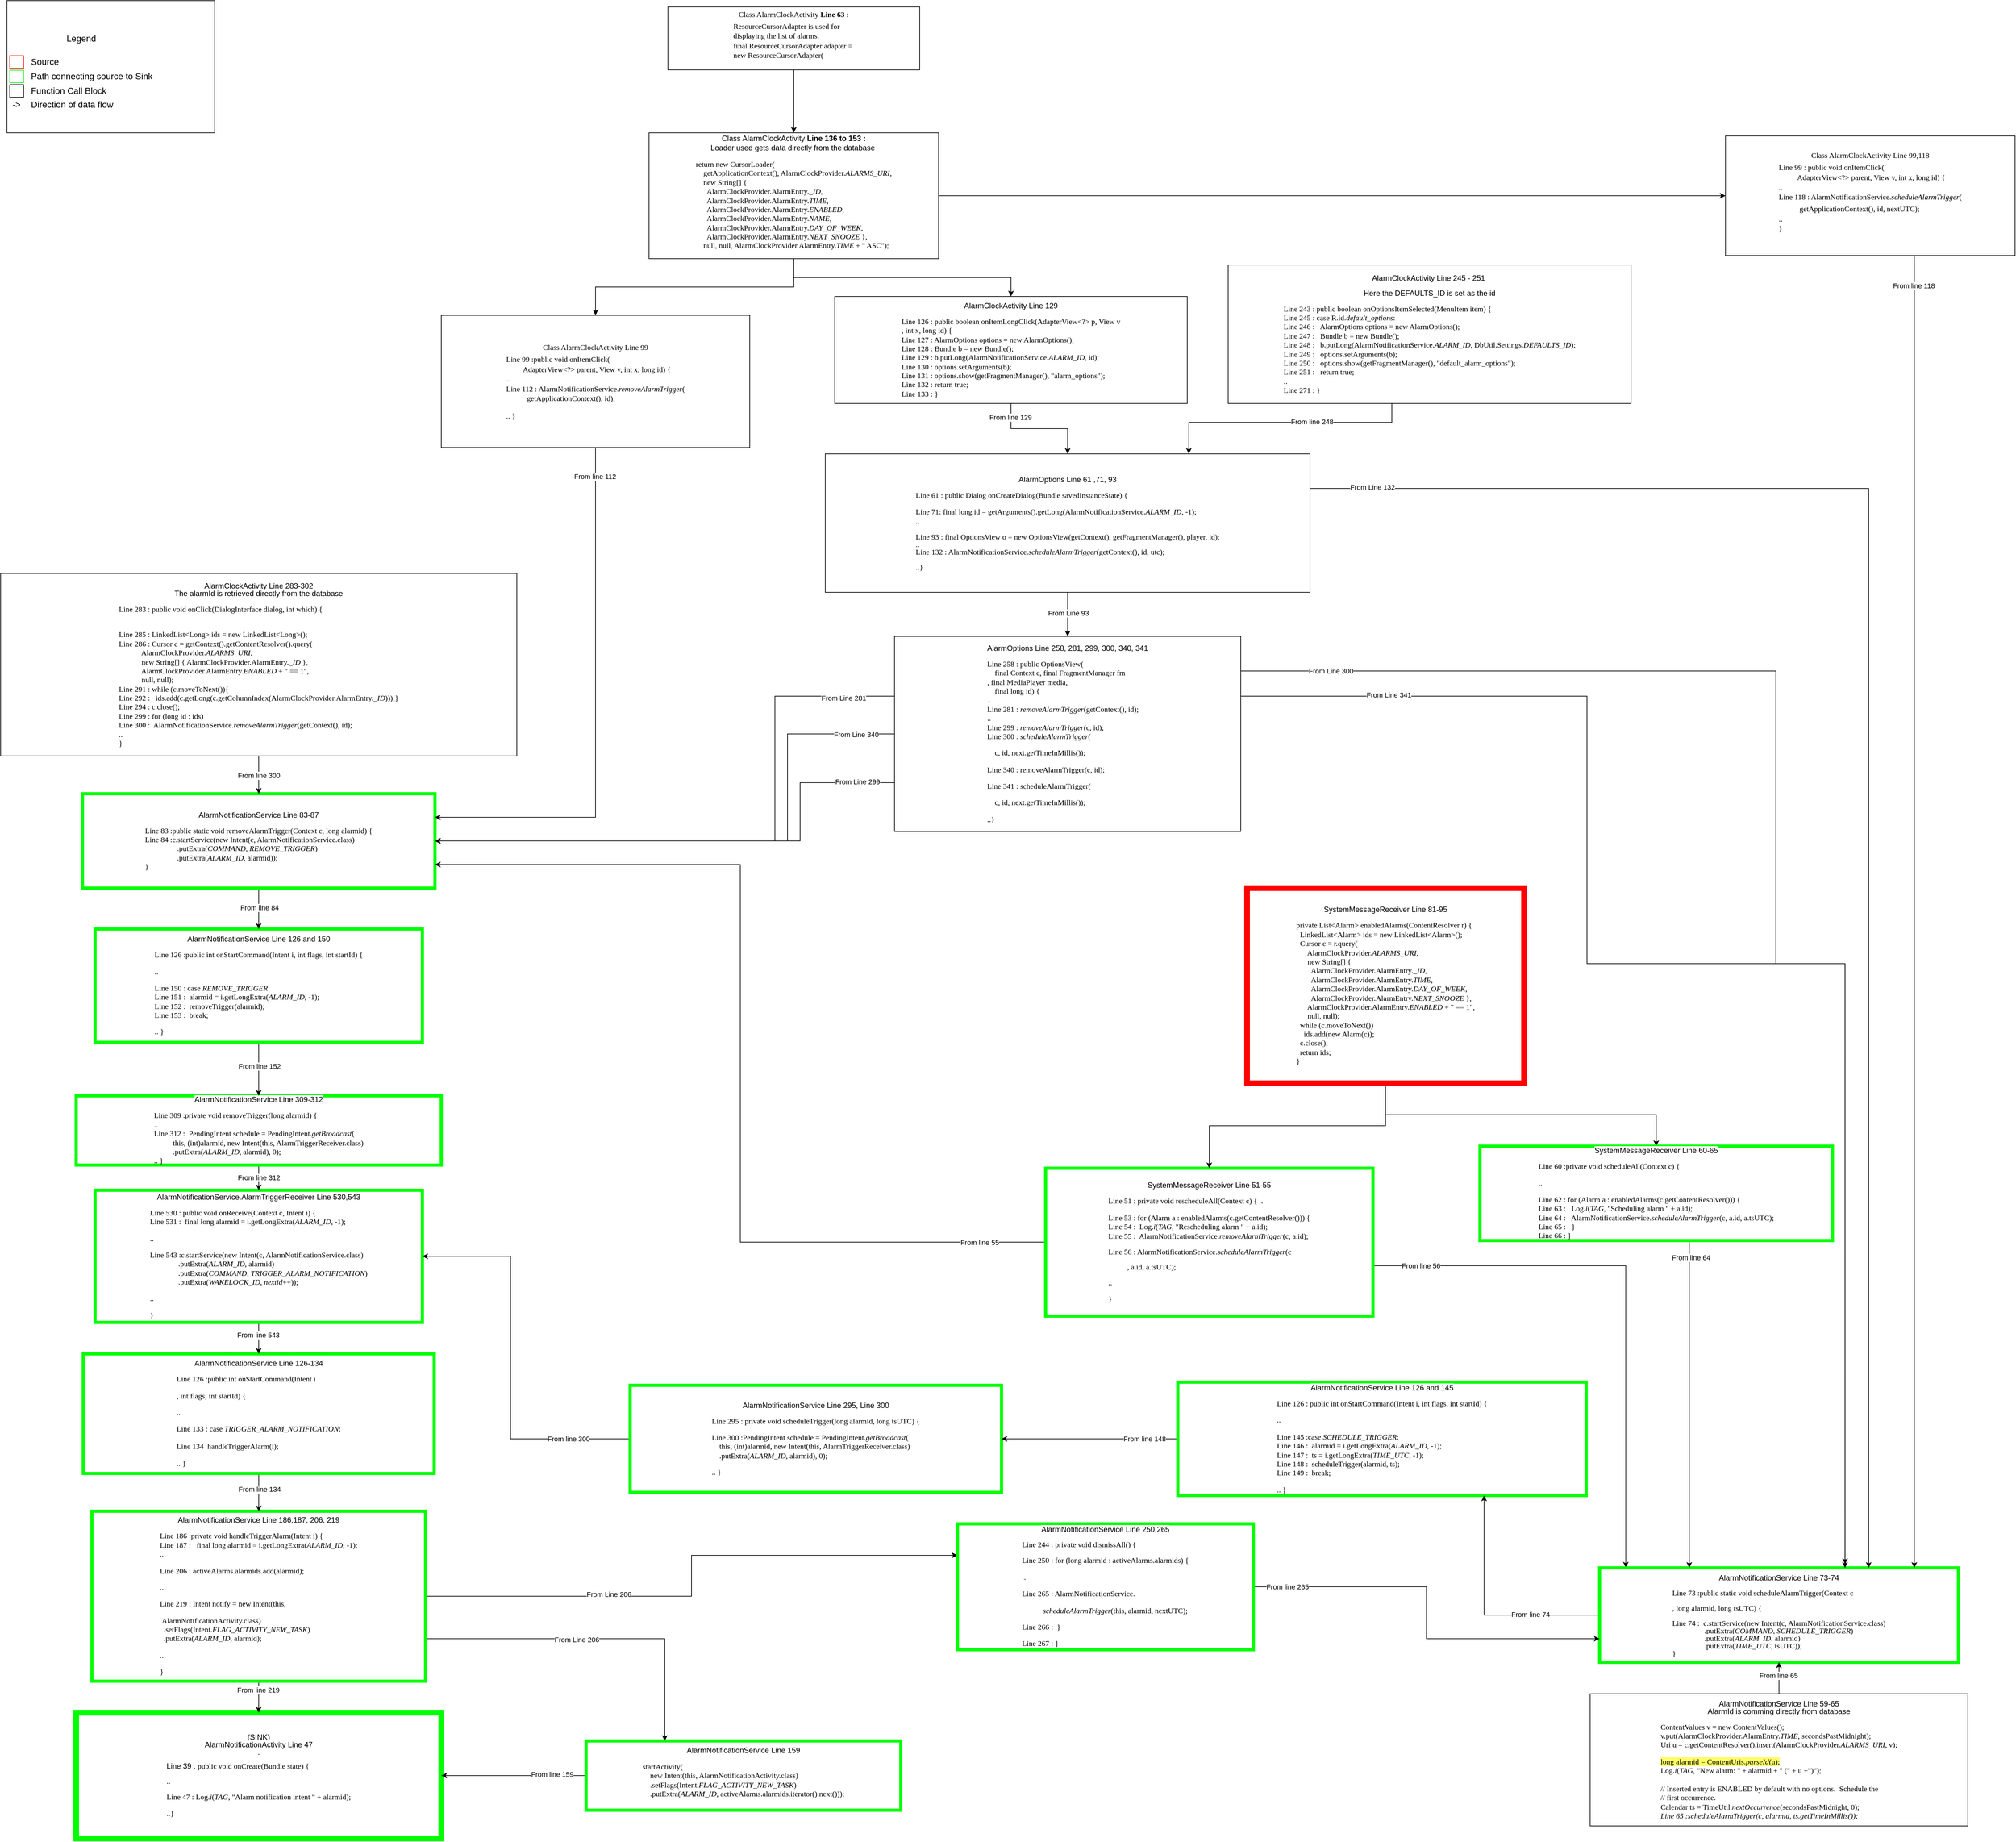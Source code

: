 <mxfile version="13.3.9" type="device"><diagram id="G0vPD9HcUubERHVvLz6Z" name="Page-1"><mxGraphModel dx="5546" dy="1529" grid="1" gridSize="10" guides="1" tooltips="1" connect="1" arrows="1" fold="1" page="1" pageScale="1" pageWidth="3300" pageHeight="4681" math="0" shadow="0"><root><mxCell id="0"/><mxCell id="1" parent="0"/><mxCell id="h_QS4e8SRoGH1HCcy8L_-1" value="&lt;p style=&quot;line-height: 80%&quot;&gt;&lt;font style=&quot;background-color: rgb(255 , 255 , 255) ; font-size: 12px ; line-height: 100%&quot;&gt;(SINK)&lt;br&gt;AlarmNotificationActivity Line 47&lt;br&gt;.&lt;/font&gt;&lt;/p&gt;&lt;p style=&quot;text-align: left ; line-height: 80%&quot;&gt;&lt;font style=&quot;background-color: rgb(255 , 255 , 255)&quot;&gt;Line 39 :&amp;nbsp;&lt;/font&gt;&lt;span style=&quot;background-color: rgb(255 , 255 , 255) ; font-family: &amp;#34;menlo&amp;#34;&quot;&gt;public void &lt;/span&gt;&lt;span style=&quot;background-color: rgb(255 , 255 , 255) ; font-family: &amp;#34;menlo&amp;#34;&quot;&gt;onCreate&lt;/span&gt;&lt;span style=&quot;background-color: rgb(255 , 255 , 255) ; font-family: &amp;#34;menlo&amp;#34;&quot;&gt;(Bundle state) {&lt;/span&gt;&lt;/p&gt;&lt;p style=&quot;text-align: left ; line-height: 100%&quot;&gt;&lt;span style=&quot;background-color: rgb(255 , 255 , 255)&quot;&gt;&lt;font style=&quot;font-size: 12px&quot;&gt;&lt;span style=&quot;font-family: &amp;#34;menlo&amp;#34;&quot;&gt;..&lt;/span&gt;&lt;/font&gt;&lt;/span&gt;&lt;/p&gt;&lt;pre style=&quot;text-align: left ; font-family: &amp;#34;menlo&amp;#34;&quot;&gt;&lt;font style=&quot;background-color: rgb(255 , 255 , 255) ; font-size: 12px&quot;&gt;Line 47 : Log.&lt;span style=&quot;font-style: italic&quot;&gt;i&lt;/span&gt;(&lt;span style=&quot;font-style: italic&quot;&gt;TAG&lt;/span&gt;, &quot;Alarm notification intent &quot; + alarmid);&lt;/font&gt;&lt;/pre&gt;&lt;pre style=&quot;text-align: left ; font-family: &amp;#34;menlo&amp;#34;&quot;&gt;&lt;font style=&quot;background-color: rgb(255 , 255 , 255) ; font-size: 12px&quot;&gt;..&lt;/font&gt;}&lt;/pre&gt;&lt;p&gt;&lt;/p&gt;" style="rounded=0;whiteSpace=wrap;html=1;fillColor=none;strokeColor=#00FF00;strokeWidth=9;" parent="1" vertex="1"><mxGeometry x="-3090" y="4450" width="580" height="200" as="geometry"/></mxCell><mxCell id="h_QS4e8SRoGH1HCcy8L_-116" style="edgeStyle=orthogonalEdgeStyle;rounded=0;orthogonalLoop=1;jettySize=auto;html=1;entryX=0.5;entryY=0;entryDx=0;entryDy=0;" parent="1" source="h_QS4e8SRoGH1HCcy8L_-4" target="h_QS4e8SRoGH1HCcy8L_-1" edge="1"><mxGeometry relative="1" as="geometry"/></mxCell><mxCell id="h_QS4e8SRoGH1HCcy8L_-124" value="From line 219" style="edgeLabel;html=1;align=center;verticalAlign=middle;resizable=0;points=[];" parent="h_QS4e8SRoGH1HCcy8L_-116" vertex="1" connectable="0"><mxGeometry x="-0.45" y="-1" relative="1" as="geometry"><mxPoint as="offset"/></mxGeometry></mxCell><mxCell id="h_QS4e8SRoGH1HCcy8L_-120" style="edgeStyle=orthogonalEdgeStyle;rounded=0;orthogonalLoop=1;jettySize=auto;html=1;entryX=0.25;entryY=0;entryDx=0;entryDy=0;exitX=1;exitY=0.75;exitDx=0;exitDy=0;" parent="1" source="h_QS4e8SRoGH1HCcy8L_-4" target="h_QS4e8SRoGH1HCcy8L_-107" edge="1"><mxGeometry relative="1" as="geometry"/></mxCell><mxCell id="h_QS4e8SRoGH1HCcy8L_-123" value="From Line 206" style="edgeLabel;html=1;align=center;verticalAlign=middle;resizable=0;points=[];" parent="h_QS4e8SRoGH1HCcy8L_-120" vertex="1" connectable="0"><mxGeometry x="-0.112" y="-1" relative="1" as="geometry"><mxPoint x="-1" as="offset"/></mxGeometry></mxCell><mxCell id="h_QS4e8SRoGH1HCcy8L_-121" style="edgeStyle=orthogonalEdgeStyle;rounded=0;orthogonalLoop=1;jettySize=auto;html=1;entryX=0;entryY=0.25;entryDx=0;entryDy=0;" parent="1" source="h_QS4e8SRoGH1HCcy8L_-4" target="h_QS4e8SRoGH1HCcy8L_-101" edge="1"><mxGeometry relative="1" as="geometry"/></mxCell><mxCell id="h_QS4e8SRoGH1HCcy8L_-122" value="From Line 206" style="edgeLabel;html=1;align=center;verticalAlign=middle;resizable=0;points=[];" parent="h_QS4e8SRoGH1HCcy8L_-121" vertex="1" connectable="0"><mxGeometry x="-0.358" y="3" relative="1" as="geometry"><mxPoint x="-1" as="offset"/></mxGeometry></mxCell><mxCell id="h_QS4e8SRoGH1HCcy8L_-4" value="&lt;p style=&quot;line-height: 100%&quot;&gt;&lt;font style=&quot;font-size: 12px ; background-color: rgb(255 , 255 , 255)&quot;&gt;AlarmNotificationService Line 186,187, 206, 219&lt;br&gt;&lt;/font&gt;&lt;/p&gt;&lt;pre style=&quot;font-family: &amp;#34;menlo&amp;#34;&quot;&gt;&lt;div style=&quot;text-align: left&quot;&gt;&lt;span style=&quot;text-align: center&quot;&gt;Line 186 :&lt;/span&gt;&lt;span style=&quot;background-color: rgb(255 , 255 , 255)&quot;&gt;private void handleTriggerAlarm(Intent i) {&lt;/span&gt;&lt;/div&gt;&lt;font style=&quot;font-size: 12px ; background-color: rgb(255 , 255 , 255)&quot;&gt;&lt;div style=&quot;text-align: left&quot;&gt;&lt;span&gt;Line 187 :&amp;nbsp; &amp;nbsp;final long alarmid = i.getLongExtra(&lt;/span&gt;&lt;span style=&quot;font-style: italic&quot;&gt;ALARM_ID&lt;/span&gt;&lt;span&gt;, -1);&lt;/span&gt;&lt;/div&gt;&lt;div style=&quot;text-align: left&quot;&gt;&lt;span&gt;..&lt;/span&gt;&lt;/div&gt;&lt;div style=&quot;text-align: left&quot;&gt;&lt;pre style=&quot;font-family: &amp;#34;menlo&amp;#34;&quot;&gt;&lt;font&gt;Line 206 : activeAlarms.alarmids.add(alarmid);&lt;/font&gt;&lt;/pre&gt;&lt;/div&gt;&lt;/font&gt;&lt;/pre&gt;&lt;pre style=&quot;text-align: left ; font-family: &amp;#34;menlo&amp;#34;&quot;&gt;&lt;font style=&quot;font-size: 12px ; background-color: rgb(255 , 255 , 255)&quot;&gt;..&lt;/font&gt;&lt;/pre&gt;&lt;pre style=&quot;font-family: &amp;#34;menlo&amp;#34;&quot;&gt;&lt;font style=&quot;font-size: 12px ; background-color: rgb(255 , 255 , 255)&quot;&gt;&lt;pre style=&quot;text-align: left ; font-family: &amp;#34;menlo&amp;#34;&quot;&gt;&lt;font&gt;Line 219 : Intent notify = new Intent(this,&lt;/font&gt;&lt;/pre&gt;&lt;pre style=&quot;font-family: &amp;#34;menlo&amp;#34;&quot;&gt;&lt;div style=&quot;text-align: left&quot;&gt;&lt;span&gt;&amp;nbsp;AlarmNotificationActivity.class)&lt;/span&gt;&lt;/div&gt;&lt;font&gt;&lt;div style=&quot;text-align: left&quot;&gt;&lt;span&gt;&amp;nbsp; .setFlags(Intent.&lt;/span&gt;&lt;span style=&quot;font-style: italic&quot;&gt;FLAG_ACTIVITY_NEW_TASK&lt;/span&gt;&lt;span&gt;)&lt;/span&gt;&lt;/div&gt;&lt;div style=&quot;text-align: left&quot;&gt;&lt;span&gt;&amp;nbsp; .putExtra(&lt;/span&gt;&lt;span style=&quot;font-style: italic&quot;&gt;ALARM_ID&lt;/span&gt;&lt;span&gt;, alarmid);&lt;/span&gt;&lt;/div&gt;&lt;/font&gt;&lt;/pre&gt;&lt;pre style=&quot;text-align: left ; font-family: &amp;#34;menlo&amp;#34;&quot;&gt;&lt;font&gt;..&lt;/font&gt;&lt;/pre&gt;&lt;pre style=&quot;text-align: left ; font-family: &amp;#34;menlo&amp;#34;&quot;&gt;&lt;font&gt;}&lt;/font&gt;&lt;/pre&gt;&lt;/font&gt;&lt;/pre&gt;&lt;p&gt;&lt;/p&gt;" style="rounded=0;whiteSpace=wrap;html=1;strokeColor=#00FF00;strokeWidth=5;" parent="1" vertex="1"><mxGeometry x="-3065" y="4130" width="530" height="270" as="geometry"/></mxCell><mxCell id="h_QS4e8SRoGH1HCcy8L_-7" style="edgeStyle=orthogonalEdgeStyle;rounded=0;orthogonalLoop=1;jettySize=auto;html=1;entryX=0.5;entryY=0;entryDx=0;entryDy=0;" parent="1" source="h_QS4e8SRoGH1HCcy8L_-6" target="h_QS4e8SRoGH1HCcy8L_-4" edge="1"><mxGeometry relative="1" as="geometry"/></mxCell><mxCell id="h_QS4e8SRoGH1HCcy8L_-140" value="From line 134" style="edgeLabel;html=1;align=center;verticalAlign=middle;resizable=0;points=[];" parent="h_QS4e8SRoGH1HCcy8L_-7" vertex="1" connectable="0"><mxGeometry x="-0.169" y="1" relative="1" as="geometry"><mxPoint as="offset"/></mxGeometry></mxCell><mxCell id="h_QS4e8SRoGH1HCcy8L_-6" value="&lt;p style=&quot;line-height: 100%&quot;&gt;&lt;span style=&quot;background-color: rgb(255 , 255 , 255)&quot;&gt;&lt;font style=&quot;font-size: 12px&quot;&gt;AlarmNotificationService Line 126-134&lt;br&gt;&lt;/font&gt;&lt;/span&gt;&lt;/p&gt;&lt;pre style=&quot;text-align: left ; font-family: &amp;#34;menlo&amp;#34;&quot;&gt;&lt;span style=&quot;background-color: rgb(255 , 255 , 255)&quot;&gt;&lt;font style=&quot;font-size: 12px&quot;&gt;Line 126 :public int onStartCommand(Intent i&lt;/font&gt;&lt;/span&gt;&lt;/pre&gt;&lt;pre style=&quot;text-align: left ; font-family: &amp;#34;menlo&amp;#34;&quot;&gt;&lt;span style=&quot;background-color: rgb(255 , 255 , 255)&quot;&gt;&lt;font style=&quot;font-size: 12px&quot;&gt;, int flags, int startId) { &lt;/font&gt;&lt;/span&gt;&lt;/pre&gt;&lt;pre style=&quot;text-align: left ; font-family: &amp;#34;menlo&amp;#34;&quot;&gt;&lt;span style=&quot;background-color: rgb(255 , 255 , 255)&quot;&gt;&lt;font style=&quot;font-size: 12px&quot;&gt;..&lt;/font&gt;&lt;/span&gt;&lt;/pre&gt;&lt;pre style=&quot;text-align: left ; font-family: &amp;#34;menlo&amp;#34;&quot;&gt;&lt;span style=&quot;background-color: rgb(255 , 255 , 255)&quot;&gt;&lt;font style=&quot;font-size: 12px&quot;&gt;Line 133 : case &lt;span style=&quot;font-style: italic&quot;&gt;TRIGGER_ALARM_NOTIFICATION&lt;/span&gt;:&lt;/font&gt;&lt;/span&gt;&lt;/pre&gt;&lt;pre style=&quot;text-align: left ; font-family: &amp;#34;menlo&amp;#34;&quot;&gt;&lt;span style=&quot;background-color: rgb(255 , 255 , 255)&quot;&gt;&lt;font style=&quot;font-size: 12px&quot;&gt;Line 134  handleTriggerAlarm(i);&lt;/font&gt;&lt;/span&gt;&lt;font color=&quot;#cc7832&quot; style=&quot;font-size: 10.5pt ; background-color: rgb(43 , 43 , 43)&quot;&gt;&lt;br&gt;&lt;/font&gt;&lt;/pre&gt;&lt;pre style=&quot;text-align: left ; font-family: &amp;#34;menlo&amp;#34;&quot;&gt;&lt;span style=&quot;background-color: rgb(255 , 255 , 255)&quot;&gt;&lt;font style=&quot;font-size: 12px&quot;&gt;.. }&lt;/font&gt;&lt;/span&gt;&lt;/pre&gt;&lt;p&gt;&lt;/p&gt;" style="rounded=0;whiteSpace=wrap;html=1;strokeColor=#00FF00;strokeWidth=5;" parent="1" vertex="1"><mxGeometry x="-3078.75" y="3880" width="557.5" height="190" as="geometry"/></mxCell><mxCell id="h_QS4e8SRoGH1HCcy8L_-117" style="edgeStyle=orthogonalEdgeStyle;rounded=0;orthogonalLoop=1;jettySize=auto;html=1;entryX=0.5;entryY=0;entryDx=0;entryDy=0;" parent="1" source="h_QS4e8SRoGH1HCcy8L_-10" target="h_QS4e8SRoGH1HCcy8L_-6" edge="1"><mxGeometry relative="1" as="geometry"/></mxCell><mxCell id="h_QS4e8SRoGH1HCcy8L_-149" value="From line 543" style="edgeLabel;html=1;align=center;verticalAlign=middle;resizable=0;points=[];" parent="h_QS4e8SRoGH1HCcy8L_-117" vertex="1" connectable="0"><mxGeometry x="-0.217" y="-1" relative="1" as="geometry"><mxPoint as="offset"/></mxGeometry></mxCell><mxCell id="h_QS4e8SRoGH1HCcy8L_-10" value="&lt;p style=&quot;line-height: 100%&quot;&gt;&lt;span style=&quot;background-color: rgb(255 , 255 , 255)&quot;&gt;&lt;font style=&quot;font-size: 12px&quot;&gt;AlarmNotificationService.AlarmTriggerReceiver Line 530,543&lt;br&gt;&lt;/font&gt;&lt;/span&gt;&lt;/p&gt;&lt;pre style=&quot;font-family: &amp;#34;menlo&amp;#34;&quot;&gt;&lt;div style=&quot;text-align: left&quot;&gt;&lt;span style=&quot;background-color: rgb(255 , 255 , 255)&quot;&gt;Line 530 : public void onReceive(Context c, Intent i) {&lt;/span&gt;&lt;/div&gt;&lt;span style=&quot;background-color: rgb(255 , 255 , 255)&quot;&gt;&lt;div style=&quot;text-align: left&quot;&gt;&lt;span style=&quot;text-align: center&quot;&gt;Line 531 :&lt;/span&gt;&lt;span&gt;&amp;nbsp; final long alarmid = i.getLongExtra(&lt;/span&gt;&lt;span style=&quot;font-style: italic&quot;&gt;ALARM_ID&lt;/span&gt;&lt;span&gt;, -1);&lt;/span&gt;&lt;/div&gt;&lt;/span&gt;&lt;/pre&gt;&lt;pre style=&quot;text-align: left ; font-family: &amp;#34;menlo&amp;#34;&quot;&gt;&lt;span style=&quot;background-color: rgb(255 , 255 , 255)&quot;&gt;&lt;font style=&quot;font-size: 12px&quot;&gt;..&lt;/font&gt;&lt;/span&gt;&lt;/pre&gt;&lt;pre style=&quot;font-family: &amp;#34;menlo&amp;#34;&quot;&gt;&lt;pre style=&quot;font-family: &amp;#34;menlo&amp;#34;&quot;&gt;&lt;div style=&quot;text-align: left&quot;&gt;&lt;span style=&quot;text-align: center&quot;&gt;Line 543 :&lt;/span&gt;&lt;span style=&quot;background-color: rgb(255 , 255 , 255)&quot;&gt;c.startService(new Intent(c, AlarmNotificationService.class)&lt;/span&gt;&lt;/div&gt;&lt;span style=&quot;background-color: rgb(255 , 255 , 255)&quot;&gt;&lt;div style=&quot;text-align: left&quot;&gt;&lt;span&gt;&amp;nbsp; &amp;nbsp; &amp;nbsp; &amp;nbsp; &amp;nbsp; &amp;nbsp; &amp;nbsp; &amp;nbsp;.putExtra(&lt;/span&gt;&lt;span style=&quot;font-style: italic&quot;&gt;ALARM_ID&lt;/span&gt;&lt;span&gt;, alarmid)&lt;/span&gt;&lt;/div&gt;&lt;div style=&quot;text-align: left&quot;&gt;&lt;span&gt;&amp;nbsp; &amp;nbsp; &amp;nbsp; &amp;nbsp; &amp;nbsp; &amp;nbsp; &amp;nbsp; &amp;nbsp;.putExtra(&lt;/span&gt;&lt;span style=&quot;font-style: italic&quot;&gt;COMMAND&lt;/span&gt;&lt;span&gt;, &lt;/span&gt;&lt;span style=&quot;font-style: italic&quot;&gt;TRIGGER_ALARM_NOTIFICATION&lt;/span&gt;&lt;span&gt;)&lt;/span&gt;&lt;/div&gt;&lt;div style=&quot;text-align: left&quot;&gt;&lt;span&gt;&amp;nbsp; &amp;nbsp; &amp;nbsp; &amp;nbsp; &amp;nbsp; &amp;nbsp; &amp;nbsp; &amp;nbsp;.putExtra(&lt;/span&gt;&lt;span style=&quot;font-style: italic&quot;&gt;WAKELOCK_ID&lt;/span&gt;&lt;span&gt;, &lt;/span&gt;&lt;span style=&quot;font-style: italic&quot;&gt;nextid&lt;/span&gt;&lt;span&gt;++));&lt;/span&gt;&lt;/div&gt;&lt;/span&gt;&lt;/pre&gt;&lt;pre style=&quot;text-align: left ; font-family: &amp;#34;menlo&amp;#34;&quot;&gt;&lt;span style=&quot;background-color: rgb(255 , 255 , 255)&quot;&gt;..&lt;/span&gt;&lt;/pre&gt;&lt;pre style=&quot;text-align: left ; font-family: &amp;#34;menlo&amp;#34;&quot;&gt;&lt;span style=&quot;background-color: rgb(255 , 255 , 255)&quot;&gt;}&lt;/span&gt;&lt;/pre&gt;&lt;/pre&gt;&lt;p&gt;&lt;/p&gt;" style="rounded=0;whiteSpace=wrap;html=1;strokeColor=#00FF00;strokeWidth=5;" parent="1" vertex="1"><mxGeometry x="-3060" y="3620" width="520" height="210" as="geometry"/></mxCell><mxCell id="h_QS4e8SRoGH1HCcy8L_-13" value="From line 312" style="edgeStyle=orthogonalEdgeStyle;rounded=0;orthogonalLoop=1;jettySize=auto;html=1;entryX=0.5;entryY=0;entryDx=0;entryDy=0;" parent="1" source="h_QS4e8SRoGH1HCcy8L_-12" target="h_QS4e8SRoGH1HCcy8L_-10" edge="1"><mxGeometry relative="1" as="geometry"/></mxCell><mxCell id="h_QS4e8SRoGH1HCcy8L_-12" value="&lt;p style=&quot;line-height: 100%&quot;&gt;&lt;font style=&quot;font-size: 12px ; background-color: rgb(255 , 255 , 255)&quot;&gt;AlarmNotificationService Line 309-312&lt;br&gt;&lt;/font&gt;&lt;/p&gt;&lt;pre style=&quot;font-family: &amp;#34;menlo&amp;#34;&quot;&gt;&lt;div style=&quot;text-align: left&quot;&gt;&lt;span style=&quot;text-align: center&quot;&gt;Line 309 :&lt;/span&gt;&lt;span style=&quot;background-color: rgb(255 , 255 , 255)&quot;&gt;private void removeTrigger(long alarmid) {&lt;/span&gt;&lt;/div&gt;&lt;div style=&quot;text-align: left&quot;&gt;&lt;span style=&quot;background-color: rgb(255 , 255 , 255)&quot;&gt;..&lt;/span&gt;&lt;/div&gt;&lt;font style=&quot;font-size: 12px ; background-color: rgb(255 , 255 , 255)&quot;&gt;&lt;div style=&quot;text-align: left&quot;&gt;&lt;span style=&quot;text-align: center&quot;&gt;Line 312 :&lt;/span&gt;&lt;span&gt;&amp;nbsp; PendingIntent schedule = PendingIntent.&lt;/span&gt;&lt;span style=&quot;font-style: italic&quot;&gt;getBroadcast&lt;/span&gt;&lt;span&gt;(&lt;/span&gt;&lt;/div&gt;&lt;div style=&quot;text-align: left&quot;&gt;&lt;span&gt;&amp;nbsp; &amp;nbsp; &amp;nbsp;     this, (int)alarmid, new Intent(this, AlarmTriggerReceiver.class)&lt;/span&gt;&lt;/div&gt;&lt;div style=&quot;text-align: left&quot;&gt;&lt;span&gt;&amp;nbsp; &amp;nbsp; &amp;nbsp;     .putExtra(&lt;/span&gt;&lt;span style=&quot;font-style: italic&quot;&gt;ALARM_ID&lt;/span&gt;&lt;span&gt;, alarmid), 0);&lt;/span&gt;&lt;/div&gt;&lt;div style=&quot;text-align: left&quot;&gt;&lt;span&gt;.. }&lt;/span&gt;&lt;/div&gt;&lt;/font&gt;&lt;/pre&gt;&lt;p&gt;&lt;/p&gt;" style="rounded=0;whiteSpace=wrap;html=1;strokeColor=#00FF00;strokeWidth=5;" parent="1" vertex="1"><mxGeometry x="-3090" y="3470" width="580" height="110" as="geometry"/></mxCell><mxCell id="h_QS4e8SRoGH1HCcy8L_-15" style="edgeStyle=orthogonalEdgeStyle;rounded=0;orthogonalLoop=1;jettySize=auto;html=1;entryX=0.5;entryY=0;entryDx=0;entryDy=0;" parent="1" source="h_QS4e8SRoGH1HCcy8L_-14" target="h_QS4e8SRoGH1HCcy8L_-12" edge="1"><mxGeometry relative="1" as="geometry"/></mxCell><mxCell id="h_QS4e8SRoGH1HCcy8L_-150" value="From line 152" style="edgeLabel;html=1;align=center;verticalAlign=middle;resizable=0;points=[];" parent="h_QS4e8SRoGH1HCcy8L_-15" vertex="1" connectable="0"><mxGeometry x="-0.119" y="1" relative="1" as="geometry"><mxPoint as="offset"/></mxGeometry></mxCell><mxCell id="h_QS4e8SRoGH1HCcy8L_-14" value="&lt;p style=&quot;line-height: 100%&quot;&gt;&lt;span style=&quot;background-color: rgb(255 , 255 , 255)&quot;&gt;&lt;font style=&quot;font-size: 12px&quot;&gt;AlarmNotificationService Line 126 and 150&lt;br&gt;&lt;/font&gt;&lt;/span&gt;&lt;/p&gt;&lt;span style=&quot;font-family: &amp;#34;menlo&amp;#34; ; background-color: rgb(255 , 255 , 255)&quot;&gt;&lt;div style=&quot;text-align: left&quot;&gt;Line 126 :public int onStartCommand(Intent i, int flags, int startId) {&lt;/div&gt;&lt;/span&gt;&lt;pre style=&quot;text-align: left ; font-family: &amp;#34;menlo&amp;#34;&quot;&gt;&lt;span style=&quot;background-color: rgb(255 , 255 , 255)&quot;&gt;&lt;font style=&quot;font-size: 12px&quot;&gt;..&lt;/font&gt;&lt;/span&gt;&lt;/pre&gt;&lt;pre style=&quot;font-family: &amp;#34;menlo&amp;#34;&quot;&gt;&lt;div style=&quot;text-align: left&quot;&gt;&lt;span style=&quot;text-align: center&quot;&gt;Line 150 : &lt;/span&gt;&lt;span style=&quot;background-color: rgb(255 , 255 , 255)&quot;&gt;case &lt;/span&gt;&lt;span style=&quot;background-color: rgb(255 , 255 , 255) ; font-style: italic&quot;&gt;REMOVE_TRIGGER&lt;/span&gt;&lt;span style=&quot;background-color: rgb(255 , 255 , 255)&quot;&gt;:&lt;/span&gt;&lt;/div&gt;&lt;span style=&quot;background-color: rgb(255 , 255 , 255)&quot;&gt;&lt;div style=&quot;text-align: left&quot;&gt;&lt;span style=&quot;text-align: center&quot;&gt;Line 151 :&lt;/span&gt;&lt;span&gt;&amp;nbsp; alarmid = i.getLongExtra(&lt;/span&gt;&lt;span style=&quot;font-style: italic&quot;&gt;ALARM_ID&lt;/span&gt;&lt;span&gt;, -1);&lt;/span&gt;&lt;/div&gt;&lt;/span&gt;&lt;span style=&quot;background-color: rgb(255 , 255 , 255)&quot;&gt;&lt;font style=&quot;font-size: 12px&quot;&gt;&lt;div style=&quot;text-align: left&quot;&gt;&lt;span style=&quot;text-align: center&quot;&gt;Line 152 :&lt;/span&gt;&lt;span&gt;&amp;nbsp; removeTrigger(alarmid);&lt;/span&gt;&lt;/div&gt;&lt;/font&gt;&lt;/span&gt;&lt;span style=&quot;background-color: rgb(255 , 255 , 255)&quot;&gt;&lt;font style=&quot;font-size: 12px&quot;&gt;&lt;div style=&quot;text-align: left&quot;&gt;&lt;span style=&quot;text-align: center&quot;&gt;Line 153 :&lt;/span&gt;&lt;span&gt;&amp;nbsp; break;&lt;/span&gt;&lt;/div&gt;&lt;/font&gt;&lt;/span&gt;&lt;/pre&gt;&lt;pre style=&quot;text-align: left ; font-family: &amp;#34;menlo&amp;#34;&quot;&gt;&lt;span style=&quot;background-color: rgb(255 , 255 , 255)&quot;&gt;&lt;font style=&quot;font-size: 12px&quot;&gt;.. }&lt;/font&gt;&lt;/span&gt;&lt;/pre&gt;&lt;p&gt;&lt;/p&gt;" style="rounded=0;whiteSpace=wrap;html=1;strokeColor=#00FF00;strokeWidth=5;" parent="1" vertex="1"><mxGeometry x="-3060" y="3205" width="520" height="180" as="geometry"/></mxCell><mxCell id="h_QS4e8SRoGH1HCcy8L_-17" style="edgeStyle=orthogonalEdgeStyle;rounded=0;orthogonalLoop=1;jettySize=auto;html=1;entryX=0.5;entryY=0;entryDx=0;entryDy=0;" parent="1" source="h_QS4e8SRoGH1HCcy8L_-16" target="h_QS4e8SRoGH1HCcy8L_-14" edge="1"><mxGeometry relative="1" as="geometry"/></mxCell><mxCell id="h_QS4e8SRoGH1HCcy8L_-151" value="From line 84" style="edgeLabel;html=1;align=center;verticalAlign=middle;resizable=0;points=[];" parent="h_QS4e8SRoGH1HCcy8L_-17" vertex="1" connectable="0"><mxGeometry x="-0.046" y="1" relative="1" as="geometry"><mxPoint as="offset"/></mxGeometry></mxCell><mxCell id="h_QS4e8SRoGH1HCcy8L_-16" value="&lt;p style=&quot;line-height: 100%&quot;&gt;&lt;span style=&quot;background-color: rgb(255 , 255 , 255)&quot;&gt;&lt;font style=&quot;font-size: 12px&quot;&gt;AlarmNotificationService Line 83-87&lt;br&gt;&lt;/font&gt;&lt;/span&gt;&lt;/p&gt;&lt;pre style=&quot;font-family: &amp;#34;menlo&amp;#34;&quot;&gt;&lt;div style=&quot;text-align: left&quot;&gt;&lt;span style=&quot;text-align: center&quot;&gt;Line 83 :&lt;/span&gt;&lt;span style=&quot;background-color: rgb(255 , 255 , 255)&quot;&gt;public static void removeAlarmTrigger(Context c, long alarmid) {&lt;/span&gt;&lt;/div&gt;&lt;div style=&quot;text-align: left&quot;&gt;&lt;span style=&quot;text-align: center&quot;&gt;Line 84 :&lt;/span&gt;&lt;span style=&quot;background-color: rgb(255 , 255 , 255)&quot;&gt;c.startService(new Intent(c, AlarmNotificationService.class)&lt;/span&gt;&lt;/div&gt;&lt;span style=&quot;background-color: rgb(255 , 255 , 255)&quot;&gt;&lt;font style=&quot;font-size: 12px&quot;&gt;&lt;div style=&quot;text-align: left&quot;&gt;&lt;span&gt;&amp;nbsp; &amp;nbsp; &amp;nbsp; &amp;nbsp; &amp;nbsp; &amp;nbsp; &amp;nbsp; &amp;nbsp; &amp;nbsp;.putExtra(&lt;/span&gt;&lt;span style=&quot;font-style: italic&quot;&gt;COMMAND&lt;/span&gt;&lt;span&gt;, &lt;/span&gt;&lt;span style=&quot;font-style: italic&quot;&gt;REMOVE_TRIGGER&lt;/span&gt;&lt;span&gt;)&lt;/span&gt;&lt;/div&gt;&lt;div style=&quot;text-align: left&quot;&gt;&lt;span&gt;&amp;nbsp; &amp;nbsp; &amp;nbsp; &amp;nbsp; &amp;nbsp; &amp;nbsp; &amp;nbsp; &amp;nbsp; &amp;nbsp;.putExtra(&lt;/span&gt;&lt;span style=&quot;font-style: italic&quot;&gt;ALARM_ID&lt;/span&gt;&lt;span&gt;, alarmid));&lt;/span&gt;&lt;/div&gt;&lt;div style=&quot;text-align: left&quot;&gt;&lt;span&gt;}&lt;/span&gt;&lt;/div&gt;&lt;/font&gt;&lt;/span&gt;&lt;/pre&gt;&lt;p&gt;&lt;/p&gt;" style="rounded=0;whiteSpace=wrap;html=1;strokeColor=#00FF00;strokeWidth=5;" parent="1" vertex="1"><mxGeometry x="-3080" y="2990" width="560" height="150" as="geometry"/></mxCell><mxCell id="h_QS4e8SRoGH1HCcy8L_-19" style="edgeStyle=orthogonalEdgeStyle;rounded=0;orthogonalLoop=1;jettySize=auto;html=1;exitX=0.5;exitY=1;exitDx=0;exitDy=0;entryX=1;entryY=0.25;entryDx=0;entryDy=0;" parent="1" source="h_QS4e8SRoGH1HCcy8L_-49" target="h_QS4e8SRoGH1HCcy8L_-16" edge="1"><mxGeometry relative="1" as="geometry"><mxPoint x="-2225" y="3110" as="sourcePoint"/><mxPoint x="-2380" y="3050" as="targetPoint"/><Array as="points"><mxPoint x="-2265" y="3028"/></Array></mxGeometry></mxCell><mxCell id="h_QS4e8SRoGH1HCcy8L_-136" value="From line 112" style="edgeLabel;html=1;align=center;verticalAlign=middle;resizable=0;points=[];" parent="h_QS4e8SRoGH1HCcy8L_-19" vertex="1" connectable="0"><mxGeometry x="-0.891" y="-1" relative="1" as="geometry"><mxPoint as="offset"/></mxGeometry></mxCell><mxCell id="h_QS4e8SRoGH1HCcy8L_-24" style="edgeStyle=orthogonalEdgeStyle;rounded=0;orthogonalLoop=1;jettySize=auto;html=1;exitX=0;exitY=0.5;exitDx=0;exitDy=0;entryX=1;entryY=0.5;entryDx=0;entryDy=0;" parent="1" source="h_QS4e8SRoGH1HCcy8L_-37" target="h_QS4e8SRoGH1HCcy8L_-16" edge="1"><mxGeometry relative="1" as="geometry"><mxPoint x="-1799" y="3120" as="sourcePoint"/><mxPoint x="-2520" y="3125" as="targetPoint"/><Array as="points"><mxPoint x="-1790" y="2835"/><mxPoint x="-1980" y="2835"/><mxPoint x="-1980" y="3065"/></Array></mxGeometry></mxCell><mxCell id="h_QS4e8SRoGH1HCcy8L_-128" value="From Line 281" style="edgeLabel;html=1;align=center;verticalAlign=middle;resizable=0;points=[];" parent="h_QS4e8SRoGH1HCcy8L_-24" vertex="1" connectable="0"><mxGeometry x="-0.723" y="2" relative="1" as="geometry"><mxPoint y="1" as="offset"/></mxGeometry></mxCell><mxCell id="h_QS4e8SRoGH1HCcy8L_-29" style="edgeStyle=orthogonalEdgeStyle;rounded=0;orthogonalLoop=1;jettySize=auto;html=1;exitX=0;exitY=0.75;exitDx=0;exitDy=0;entryX=1;entryY=0.5;entryDx=0;entryDy=0;" parent="1" source="h_QS4e8SRoGH1HCcy8L_-37" target="h_QS4e8SRoGH1HCcy8L_-16" edge="1"><mxGeometry relative="1" as="geometry"><mxPoint x="-1555" y="3120" as="sourcePoint"/><mxPoint x="-2520" y="3125" as="targetPoint"/><Array as="points"><mxPoint x="-1940" y="2972"/><mxPoint x="-1940" y="3065"/></Array></mxGeometry></mxCell><mxCell id="h_QS4e8SRoGH1HCcy8L_-129" value="From Line 299" style="edgeLabel;html=1;align=center;verticalAlign=middle;resizable=0;points=[];" parent="h_QS4e8SRoGH1HCcy8L_-29" vertex="1" connectable="0"><mxGeometry x="-0.855" y="-2" relative="1" as="geometry"><mxPoint as="offset"/></mxGeometry></mxCell><mxCell id="h_QS4e8SRoGH1HCcy8L_-31" style="edgeStyle=orthogonalEdgeStyle;rounded=0;orthogonalLoop=1;jettySize=auto;html=1;exitX=0;exitY=0.5;exitDx=0;exitDy=0;entryX=1;entryY=0.5;entryDx=0;entryDy=0;" parent="1" source="h_QS4e8SRoGH1HCcy8L_-37" target="h_QS4e8SRoGH1HCcy8L_-16" edge="1"><mxGeometry relative="1" as="geometry"><mxPoint x="-1280" y="3120" as="sourcePoint"/><mxPoint x="-2520" y="3125" as="targetPoint"/><Array as="points"><mxPoint x="-1960" y="2895"/><mxPoint x="-1960" y="3065"/></Array></mxGeometry></mxCell><mxCell id="h_QS4e8SRoGH1HCcy8L_-130" value="From Line 340" style="edgeLabel;html=1;align=center;verticalAlign=middle;resizable=0;points=[];" parent="h_QS4e8SRoGH1HCcy8L_-31" vertex="1" connectable="0"><mxGeometry x="-0.865" y="1" relative="1" as="geometry"><mxPoint as="offset"/></mxGeometry></mxCell><mxCell id="h_QS4e8SRoGH1HCcy8L_-100" style="edgeStyle=orthogonalEdgeStyle;rounded=0;orthogonalLoop=1;jettySize=auto;html=1;entryX=0.073;entryY=-0.003;entryDx=0;entryDy=0;entryPerimeter=0;" parent="1" source="h_QS4e8SRoGH1HCcy8L_-32" target="h_QS4e8SRoGH1HCcy8L_-69" edge="1"><mxGeometry relative="1" as="geometry"><Array as="points"><mxPoint x="-628" y="3740"/></Array></mxGeometry></mxCell><mxCell id="h_QS4e8SRoGH1HCcy8L_-143" value="From line 56" style="edgeLabel;html=1;align=center;verticalAlign=middle;resizable=0;points=[];" parent="h_QS4e8SRoGH1HCcy8L_-100" vertex="1" connectable="0"><mxGeometry x="-0.831" relative="1" as="geometry"><mxPoint x="1" as="offset"/></mxGeometry></mxCell><mxCell id="h_QS4e8SRoGH1HCcy8L_-137" style="edgeStyle=orthogonalEdgeStyle;rounded=0;orthogonalLoop=1;jettySize=auto;html=1;entryX=1;entryY=0.75;entryDx=0;entryDy=0;" parent="1" source="h_QS4e8SRoGH1HCcy8L_-32" target="h_QS4e8SRoGH1HCcy8L_-16" edge="1"><mxGeometry relative="1" as="geometry"/></mxCell><mxCell id="h_QS4e8SRoGH1HCcy8L_-144" value="From line 55" style="edgeLabel;html=1;align=center;verticalAlign=middle;resizable=0;points=[];" parent="h_QS4e8SRoGH1HCcy8L_-137" vertex="1" connectable="0"><mxGeometry x="-0.865" relative="1" as="geometry"><mxPoint x="1" as="offset"/></mxGeometry></mxCell><mxCell id="h_QS4e8SRoGH1HCcy8L_-32" value="&lt;p style=&quot;line-height: 100%&quot;&gt;&lt;font style=&quot;background-color: rgb(255 , 255 , 255) ; font-size: 12px&quot;&gt;SystemMessageReceiver Line 51-55&lt;br&gt;&lt;/font&gt;&lt;/p&gt;&lt;pre style=&quot;font-family: &amp;#34;menlo&amp;#34;&quot;&gt;&lt;div style=&quot;text-align: left&quot;&gt;&lt;pre style=&quot;font-family: &amp;#34;menlo&amp;#34;&quot;&gt;&lt;span style=&quot;background-color: rgb(255 , 255 , 255)&quot;&gt;&lt;font style=&quot;font-size: 12px&quot;&gt;Line 51 : private void rescheduleAll(Context c) { ..&lt;/font&gt;&lt;/span&gt;&lt;/pre&gt;&lt;/div&gt;&lt;div style=&quot;text-align: left&quot;&gt;&lt;span style=&quot;background-color: rgb(255 , 255 , 255)&quot;&gt;&lt;font style=&quot;font-size: 12px&quot;&gt;Line 53 : for (Alarm a : enabledAlarms(c.getContentResolver())) {&lt;/font&gt;&lt;/span&gt;&lt;/div&gt;&lt;font style=&quot;background-color: rgb(255 , 255 , 255) ; font-size: 12px&quot;&gt;&lt;div style=&quot;text-align: left&quot;&gt;&lt;span&gt;Line 54&amp;nbsp;:  Log.&lt;/span&gt;&lt;span style=&quot;font-style: italic&quot;&gt;i&lt;/span&gt;&lt;span&gt;(&lt;/span&gt;&lt;span style=&quot;font-style: italic&quot;&gt;TAG&lt;/span&gt;&lt;span&gt;, &quot;Rescheduling alarm &quot; + a.id);&lt;/span&gt;&lt;/div&gt;&lt;div style=&quot;text-align: left&quot;&gt;&lt;span&gt;Line 55 :&amp;nbsp; AlarmNotificationService.&lt;/span&gt;&lt;span style=&quot;font-style: italic&quot;&gt;removeAlarmTrigger&lt;/span&gt;&lt;span&gt;(c, a.id);&lt;/span&gt;&lt;/div&gt;&lt;/font&gt;&lt;/pre&gt;&lt;pre style=&quot;font-family: &amp;#34;menlo&amp;#34;&quot;&gt;&lt;font style=&quot;background-color: rgb(255 , 255 , 255) ; font-size: 12px&quot;&gt;&lt;pre style=&quot;text-align: left ; font-family: &amp;#34;menlo&amp;#34; ; line-height: 100%&quot;&gt;Line 56 : AlarmNotificationService.&lt;span style=&quot;font-style: italic&quot;&gt;scheduleAlarmTrigger&lt;/span&gt;(c&lt;/pre&gt;&lt;pre style=&quot;text-align: left ; font-family: &amp;#34;menlo&amp;#34; ; line-height: 100%&quot;&gt;          , a.id, a.tsUTC);&lt;/pre&gt;&lt;pre style=&quot;text-align: left ; font-family: &amp;#34;menlo&amp;#34;&quot;&gt;..&lt;/pre&gt;&lt;pre style=&quot;text-align: left ; font-family: &amp;#34;menlo&amp;#34;&quot;&gt;}&lt;/pre&gt;&lt;/font&gt;&lt;/pre&gt;&lt;p&gt;&lt;/p&gt;" style="rounded=0;whiteSpace=wrap;html=1;strokeColor=#00FF00;strokeWidth=5;" parent="1" vertex="1"><mxGeometry x="-1550" y="3585" width="520" height="235" as="geometry"/></mxCell><mxCell id="h_QS4e8SRoGH1HCcy8L_-93" style="edgeStyle=orthogonalEdgeStyle;rounded=0;orthogonalLoop=1;jettySize=auto;html=1;entryX=0.5;entryY=0;entryDx=0;entryDy=0;" parent="1" source="h_QS4e8SRoGH1HCcy8L_-34" target="h_QS4e8SRoGH1HCcy8L_-32" edge="1"><mxGeometry relative="1" as="geometry"/></mxCell><mxCell id="h_QS4e8SRoGH1HCcy8L_-97" style="edgeStyle=orthogonalEdgeStyle;rounded=0;orthogonalLoop=1;jettySize=auto;html=1;" parent="1" source="h_QS4e8SRoGH1HCcy8L_-34" target="h_QS4e8SRoGH1HCcy8L_-96" edge="1"><mxGeometry relative="1" as="geometry"/></mxCell><mxCell id="h_QS4e8SRoGH1HCcy8L_-34" value="&lt;p style=&quot;line-height: 100%&quot;&gt;&lt;font style=&quot;font-size: 12px ; background-color: rgb(255 , 255 , 255)&quot;&gt;SystemMessageReceiver Line 81-95&lt;br&gt;&lt;/font&gt;&lt;/p&gt;&lt;pre style=&quot;font-family: &amp;#34;menlo&amp;#34;&quot;&gt;&lt;div style=&quot;text-align: left&quot;&gt;&lt;span style=&quot;background-color: rgb(255 , 255 , 255) ; white-space: normal&quot;&gt;private List&amp;lt;Alarm&amp;gt; enabledAlarms(ContentResolver r) {&lt;/span&gt;&lt;/div&gt;&lt;font style=&quot;font-size: 12px ; background-color: rgb(255 , 255 , 255)&quot;&gt;&lt;div style=&quot;text-align: left&quot;&gt;&lt;span style=&quot;white-space: normal&quot;&gt;&amp;nbsp; LinkedList&amp;lt;Alarm&amp;gt; ids = new LinkedList&amp;lt;Alarm&amp;gt;();&lt;/span&gt;&lt;/div&gt;&lt;div style=&quot;text-align: left&quot;&gt;&lt;span style=&quot;white-space: normal&quot;&gt;&amp;nbsp; Cursor c = r.query(&lt;/span&gt;&lt;/div&gt;&lt;div style=&quot;text-align: left&quot;&gt;&lt;span style=&quot;white-space: normal&quot;&gt;&amp;nbsp; &amp;nbsp; &amp;nbsp; AlarmClockProvider.&lt;/span&gt;&lt;span style=&quot;white-space: normal ; font-style: italic&quot;&gt;ALARMS_URI&lt;/span&gt;&lt;span style=&quot;white-space: normal&quot;&gt;,&lt;/span&gt;&lt;/div&gt;&lt;div style=&quot;text-align: left&quot;&gt;&lt;span style=&quot;white-space: normal&quot;&gt;&amp;nbsp; &amp;nbsp; &amp;nbsp; new String[] {&lt;/span&gt;&lt;/div&gt;&lt;div style=&quot;text-align: left&quot;&gt;&lt;span style=&quot;white-space: normal&quot;&gt;&amp;nbsp; &amp;nbsp; &amp;nbsp; &amp;nbsp; AlarmClockProvider.AlarmEntry.&lt;/span&gt;&lt;span style=&quot;white-space: normal ; font-style: italic&quot;&gt;_ID&lt;/span&gt;&lt;span style=&quot;white-space: normal&quot;&gt;,&lt;/span&gt;&lt;/div&gt;&lt;div style=&quot;text-align: left&quot;&gt;&lt;span style=&quot;white-space: normal&quot;&gt;&amp;nbsp; &amp;nbsp; &amp;nbsp; &amp;nbsp; AlarmClockProvider.AlarmEntry.&lt;/span&gt;&lt;span style=&quot;white-space: normal ; font-style: italic&quot;&gt;TIME&lt;/span&gt;&lt;span style=&quot;white-space: normal&quot;&gt;,&lt;/span&gt;&lt;/div&gt;&lt;div style=&quot;text-align: left&quot;&gt;&lt;span style=&quot;white-space: normal&quot;&gt;&amp;nbsp; &amp;nbsp; &amp;nbsp; &amp;nbsp; AlarmClockProvider.AlarmEntry.&lt;/span&gt;&lt;span style=&quot;white-space: normal ; font-style: italic&quot;&gt;DAY_OF_WEEK&lt;/span&gt;&lt;span style=&quot;white-space: normal&quot;&gt;,&lt;/span&gt;&lt;/div&gt;&lt;div style=&quot;text-align: left&quot;&gt;&lt;span style=&quot;white-space: normal&quot;&gt;&amp;nbsp; &amp;nbsp; &amp;nbsp; &amp;nbsp; AlarmClockProvider.AlarmEntry.&lt;/span&gt;&lt;span style=&quot;white-space: normal ; font-style: italic&quot;&gt;NEXT_SNOOZE &lt;/span&gt;&lt;span style=&quot;white-space: normal&quot;&gt;},&lt;/span&gt;&lt;/div&gt;&lt;div style=&quot;text-align: left&quot;&gt;&lt;span style=&quot;white-space: normal&quot;&gt;&amp;nbsp; &amp;nbsp; &amp;nbsp; AlarmClockProvider.AlarmEntry.&lt;/span&gt;&lt;span style=&quot;white-space: normal ; font-style: italic&quot;&gt;ENABLED &lt;/span&gt;&lt;span style=&quot;white-space: normal&quot;&gt;+ &quot; == 1&quot;,&lt;/span&gt;&lt;/div&gt;&lt;div style=&quot;text-align: left&quot;&gt;&lt;span style=&quot;white-space: normal&quot;&gt;&amp;nbsp; &amp;nbsp; &amp;nbsp; null, null);&lt;/span&gt;&lt;/div&gt;&lt;div style=&quot;text-align: left&quot;&gt;&lt;span style=&quot;white-space: normal&quot;&gt;&amp;nbsp; while (c.moveToNext())&lt;/span&gt;&lt;/div&gt;&lt;div style=&quot;text-align: left&quot;&gt;&lt;span style=&quot;white-space: normal&quot;&gt;&amp;nbsp; &amp;nbsp; ids.add(new Alarm(c));&lt;/span&gt;&lt;/div&gt;&lt;div style=&quot;text-align: left&quot;&gt;&lt;span style=&quot;white-space: normal&quot;&gt;&amp;nbsp; c.close();&lt;/span&gt;&lt;/div&gt;&lt;div style=&quot;text-align: left&quot;&gt;&lt;span style=&quot;white-space: normal&quot;&gt;&amp;nbsp; return ids;&lt;/span&gt;&lt;/div&gt;&lt;div style=&quot;text-align: left&quot;&gt;&lt;span style=&quot;white-space: normal&quot;&gt;}&lt;/span&gt;&lt;/div&gt;&lt;/font&gt;&lt;/pre&gt;&lt;p&gt;&lt;/p&gt;" style="rounded=0;whiteSpace=wrap;html=1;strokeColor=#FF0000;strokeWidth=9;" parent="1" vertex="1"><mxGeometry x="-1230" y="3140" width="440" height="310" as="geometry"/></mxCell><mxCell id="h_QS4e8SRoGH1HCcy8L_-37" value="&lt;p style=&quot;text-align: left ; line-height: 100%&quot;&gt;&lt;font style=&quot;font-size: 12px ; background-color: rgb(255 , 255 , 255)&quot;&gt;AlarmOptions Line 258, 281, 299, 300, 340, 341&lt;br&gt;&lt;/font&gt;&lt;/p&gt;&lt;pre style=&quot;font-family: &amp;#34;menlo&amp;#34;&quot;&gt;&lt;div style=&quot;text-align: left&quot;&gt;&lt;span style=&quot;background-color: rgb(255 , 255 , 255)&quot;&gt;Line 258 : public OptionsView(&lt;/span&gt;&lt;/div&gt;&lt;font style=&quot;font-size: 12px ; background-color: rgb(255 , 255 , 255)&quot;&gt;&lt;div style=&quot;text-align: left&quot;&gt;&lt;span&gt;&amp;nbsp; &amp;nbsp; final Context c, final FragmentManager fm&lt;/span&gt;&lt;/div&gt;&lt;div style=&quot;text-align: left&quot;&gt;&lt;span&gt;, final MediaPlayer media,&lt;/span&gt;&lt;/div&gt;&lt;div style=&quot;text-align: left&quot;&gt;&lt;span&gt;&amp;nbsp; &amp;nbsp; final long id) {&lt;/span&gt;&lt;/div&gt;&lt;div style=&quot;text-align: left&quot;&gt;&lt;span&gt;..&lt;/span&gt;&lt;/div&gt;&lt;div style=&quot;text-align: left&quot;&gt;&lt;span&gt;Line 281 :&amp;nbsp;&lt;/span&gt;&lt;span style=&quot;font-style: italic&quot;&gt;removeAlarmTrigger&lt;/span&gt;&lt;span&gt;(getContext(), id);&lt;/span&gt;&lt;/div&gt;&lt;div style=&quot;text-align: left&quot;&gt;&lt;span&gt;..&lt;/span&gt;&lt;/div&gt;&lt;div style=&quot;text-align: left&quot;&gt;&lt;span&gt;Line 299 : &lt;/span&gt;&lt;span style=&quot;font-style: italic&quot;&gt;removeAlarmTrigger&lt;/span&gt;&lt;span&gt;(c, id);&lt;/span&gt;&lt;/div&gt;&lt;div style=&quot;text-align: left&quot;&gt;&lt;span&gt;Line 300 : &lt;/span&gt;&lt;span style=&quot;font-style: italic&quot;&gt;scheduleAlarmTrigger&lt;/span&gt;&lt;span&gt;(&lt;/span&gt;&lt;/div&gt;&lt;/font&gt;&lt;pre style=&quot;text-align: left ; font-family: &amp;#34;menlo&amp;#34;&quot;&gt;&lt;font style=&quot;background-color: rgb(255 , 255 , 255)&quot;&gt;    c, id, next.getTimeInMillis());&lt;/font&gt;&lt;/pre&gt;&lt;pre style=&quot;text-align: left ; font-family: &amp;#34;menlo&amp;#34;&quot;&gt;Line 340 : removeAlarmTrigger&lt;span style=&quot;background-color: rgb(255 , 255 , 255)&quot;&gt;(c, id);&lt;/span&gt;&lt;/pre&gt;&lt;pre style=&quot;text-align: left ; font-family: &amp;#34;menlo&amp;#34;&quot;&gt;&lt;span style=&quot;background-color: rgb(255 , 255 , 255)&quot;&gt;Line 341 : &lt;/span&gt;scheduleAlarmTrigger&lt;span style=&quot;background-color: rgb(255 , 255 , 255)&quot;&gt;(&lt;/span&gt;&lt;/pre&gt;&lt;pre style=&quot;text-align: left ; font-family: &amp;#34;menlo&amp;#34;&quot;&gt;&lt;font style=&quot;background-color: rgb(255 , 255 , 255)&quot;&gt;    c, id, next.getTimeInMillis());&lt;/font&gt;&lt;/pre&gt;&lt;pre style=&quot;text-align: left ; font-family: &amp;#34;menlo&amp;#34;&quot;&gt;&lt;font style=&quot;background-color: rgb(255 , 255 , 255)&quot;&gt;..}&lt;/font&gt;&lt;/pre&gt;&lt;/pre&gt;&lt;p&gt;&lt;/p&gt;" style="rounded=0;whiteSpace=wrap;html=1;" parent="1" vertex="1"><mxGeometry x="-1790" y="2740" width="550" height="310" as="geometry"/></mxCell><mxCell id="h_QS4e8SRoGH1HCcy8L_-118" style="edgeStyle=orthogonalEdgeStyle;rounded=0;orthogonalLoop=1;jettySize=auto;html=1;entryX=0.5;entryY=0;entryDx=0;entryDy=0;" parent="1" source="h_QS4e8SRoGH1HCcy8L_-43" target="h_QS4e8SRoGH1HCcy8L_-37" edge="1"><mxGeometry relative="1" as="geometry"/></mxCell><mxCell id="h_QS4e8SRoGH1HCcy8L_-133" value="From Line 93" style="edgeLabel;html=1;align=center;verticalAlign=middle;resizable=0;points=[];" parent="h_QS4e8SRoGH1HCcy8L_-118" vertex="1" connectable="0"><mxGeometry x="-0.056" y="1" relative="1" as="geometry"><mxPoint as="offset"/></mxGeometry></mxCell><mxCell id="h_QS4e8SRoGH1HCcy8L_-43" value="&lt;p style=&quot;line-height: 100%&quot;&gt;&lt;font style=&quot;font-size: 12px ; background-color: rgb(255 , 255 , 255)&quot;&gt;AlarmOptions Line 61 ,71, 93&lt;br&gt;&lt;/font&gt;&lt;/p&gt;&lt;span style=&quot;font-family: &amp;#34;menlo&amp;#34; ; background-color: rgb(255 , 255 , 255)&quot;&gt;&lt;div style=&quot;text-align: left&quot;&gt;Line 61 :&amp;nbsp;public Dialog onCreateDialog(Bundle savedInstanceState) {&lt;/div&gt;&lt;/span&gt;&lt;pre style=&quot;font-family: &amp;#34;menlo&amp;#34;&quot;&gt;&lt;div style=&quot;text-align: left&quot;&gt;&lt;span style=&quot;background-color: rgb(255 , 255 , 255)&quot;&gt;Line 71: final long id = getArguments().getLong(&lt;/span&gt;&lt;span style=&quot;background-color: rgb(255 , 255 , 255) ; white-space: normal&quot;&gt;AlarmNotificationService.&lt;/span&gt;&lt;span style=&quot;background-color: rgb(255 , 255 , 255) ; white-space: normal ; font-style: italic&quot;&gt;ALARM_ID&lt;/span&gt;&lt;span style=&quot;background-color: rgb(255 , 255 , 255) ; white-space: normal&quot;&gt;, -1);&lt;/span&gt;&lt;/div&gt;&lt;font style=&quot;font-size: 12px ; background-color: rgb(255 , 255 , 255)&quot;&gt;&lt;div style=&quot;text-align: left&quot;&gt;&lt;span&gt;..&lt;/span&gt;&lt;/div&gt;&lt;div&gt;&lt;pre style=&quot;font-family: &amp;#34;menlo&amp;#34; ; line-height: 100%&quot;&gt;&lt;div style=&quot;text-align: left&quot;&gt;Line 93 : final OptionsView o = new OptionsView(&lt;span style=&quot;white-space: normal&quot;&gt;getContext(), getFragmentManager(), player, id);&lt;/span&gt;&lt;/div&gt;&lt;div style=&quot;text-align: left&quot;&gt;&lt;span&gt;..&lt;/span&gt;&lt;/div&gt;&lt;div style=&quot;text-align: left&quot;&gt;&lt;span&gt;Line 132 : &lt;/span&gt;&lt;span&gt;AlarmNotificationService.&lt;/span&gt;&lt;span style=&quot;font-style: italic&quot;&gt;scheduleAlarmTrigger&lt;/span&gt;&lt;span&gt;(&lt;/span&gt;&lt;span style=&quot;white-space: normal&quot;&gt;getContext(), id, utc);&lt;/span&gt;&lt;/div&gt;&lt;pre style=&quot;text-align: left ; font-family: &amp;#34;menlo&amp;#34;&quot;&gt;&lt;font&gt;..&lt;/font&gt;}&lt;/pre&gt;&lt;/pre&gt;&lt;/div&gt;&lt;/font&gt;&lt;/pre&gt;&lt;p&gt;&lt;/p&gt;" style="rounded=0;whiteSpace=wrap;html=1;" parent="1" vertex="1"><mxGeometry x="-1900" y="2450" width="770" height="220" as="geometry"/></mxCell><mxCell id="h_QS4e8SRoGH1HCcy8L_-46" style="edgeStyle=orthogonalEdgeStyle;rounded=0;orthogonalLoop=1;jettySize=auto;html=1;entryX=0.5;entryY=0;entryDx=0;entryDy=0;" parent="1" source="h_QS4e8SRoGH1HCcy8L_-45" target="h_QS4e8SRoGH1HCcy8L_-43" edge="1"><mxGeometry relative="1" as="geometry"/></mxCell><mxCell id="h_QS4e8SRoGH1HCcy8L_-147" value="From line 129" style="edgeLabel;html=1;align=center;verticalAlign=middle;resizable=0;points=[];" parent="h_QS4e8SRoGH1HCcy8L_-46" vertex="1" connectable="0"><mxGeometry x="-0.747" y="-1" relative="1" as="geometry"><mxPoint as="offset"/></mxGeometry></mxCell><mxCell id="h_QS4e8SRoGH1HCcy8L_-45" value="&lt;p style=&quot;line-height: 100%&quot;&gt;&lt;span style=&quot;background-color: rgb(255 , 255 , 255)&quot;&gt;&lt;font style=&quot;font-size: 12px&quot;&gt;AlarmClockActivity Line 129&lt;br&gt;&lt;/font&gt;&lt;/span&gt;&lt;/p&gt;&lt;pre style=&quot;font-family: &amp;#34;menlo&amp;#34;&quot;&gt;&lt;div style=&quot;text-align: left&quot;&gt;&lt;span style=&quot;background-color: rgb(255 , 255 , 255)&quot;&gt;Line 126 : public boolean onItemLongClick(AdapterView&amp;lt;?&amp;gt; p, View v&lt;/span&gt;&lt;/div&gt;&lt;div style=&quot;text-align: left&quot;&gt;&lt;span style=&quot;background-color: rgb(255 , 255 , 255)&quot;&gt;, int x, long id) {&lt;/span&gt;&lt;/div&gt;&lt;span style=&quot;background-color: rgb(255 , 255 , 255)&quot;&gt;&lt;div style=&quot;text-align: left&quot;&gt;&lt;span&gt;Line 127 : AlarmOptions options = new AlarmOptions();&lt;/span&gt;&lt;/div&gt;&lt;font style=&quot;font-size: 12px&quot;&gt;&lt;div style=&quot;text-align: left&quot;&gt;&lt;span&gt;Line 128 : Bundle b = new Bundle();&lt;/span&gt;&lt;/div&gt;&lt;div style=&quot;text-align: left&quot;&gt;&lt;span&gt;Line 129 : b.putLong(AlarmNotificationService.&lt;/span&gt;&lt;span style=&quot;font-style: italic&quot;&gt;ALARM_ID&lt;/span&gt;&lt;span&gt;, id);&lt;/span&gt;&lt;/div&gt;&lt;/font&gt;&lt;/span&gt;&lt;span style=&quot;background-color: rgb(255 , 255 , 255)&quot;&gt;&lt;font style=&quot;font-size: 12px&quot;&gt;&lt;div style=&quot;text-align: left&quot;&gt;&lt;span style=&quot;text-align: center&quot;&gt;Line 130 :&lt;/span&gt;&lt;span&gt;&amp;nbsp;options.setArguments(b);&lt;/span&gt;&lt;/div&gt;&lt;/font&gt;&lt;/span&gt;&lt;span style=&quot;background-color: rgb(255 , 255 , 255)&quot;&gt;&lt;font style=&quot;font-size: 12px&quot;&gt;&lt;div style=&quot;text-align: left&quot;&gt;&lt;span style=&quot;text-align: center&quot;&gt;Line 131 :&lt;/span&gt;&lt;span&gt;&amp;nbsp;options.show(getFragmentManager(), &quot;alarm_options&quot;);&lt;/span&gt;&lt;/div&gt;&lt;/font&gt;&lt;/span&gt;&lt;span style=&quot;background-color: rgb(255 , 255 , 255)&quot;&gt;&lt;font style=&quot;font-size: 12px&quot;&gt;&lt;div style=&quot;text-align: left&quot;&gt;&lt;span style=&quot;text-align: center&quot;&gt;Line 132 :&lt;/span&gt;&lt;span&gt;&amp;nbsp;return true;&lt;/span&gt;&lt;/div&gt;&lt;/font&gt;&lt;/span&gt;&lt;span style=&quot;background-color: rgb(255 , 255 , 255)&quot;&gt;&lt;font style=&quot;font-size: 12px&quot;&gt;&lt;div style=&quot;text-align: left&quot;&gt;&lt;span style=&quot;text-align: center&quot;&gt;Line 133 : &lt;/span&gt;&lt;span&gt;}&lt;/span&gt;&lt;/div&gt;&lt;/font&gt;&lt;/span&gt;&lt;/pre&gt;&lt;p&gt;&lt;/p&gt;" style="rounded=0;whiteSpace=wrap;html=1;" parent="1" vertex="1"><mxGeometry x="-1885" y="2200" width="560" height="170" as="geometry"/></mxCell><mxCell id="h_QS4e8SRoGH1HCcy8L_-48" style="edgeStyle=orthogonalEdgeStyle;rounded=0;orthogonalLoop=1;jettySize=auto;html=1;entryX=0.75;entryY=0;entryDx=0;entryDy=0;" parent="1" source="h_QS4e8SRoGH1HCcy8L_-47" target="h_QS4e8SRoGH1HCcy8L_-43" edge="1"><mxGeometry relative="1" as="geometry"><Array as="points"><mxPoint x="-1000" y="2400"/><mxPoint x="-1322" y="2400"/></Array></mxGeometry></mxCell><mxCell id="h_QS4e8SRoGH1HCcy8L_-148" value="From line 248" style="edgeLabel;html=1;align=center;verticalAlign=middle;resizable=0;points=[];" parent="h_QS4e8SRoGH1HCcy8L_-48" vertex="1" connectable="0"><mxGeometry x="-0.22" y="-1" relative="1" as="geometry"><mxPoint as="offset"/></mxGeometry></mxCell><mxCell id="h_QS4e8SRoGH1HCcy8L_-47" value="&lt;p style=&quot;line-height: 100%&quot;&gt;&lt;font style=&quot;background-color: rgb(255 , 255 , 255) ; font-size: 12px&quot;&gt;AlarmClockActivity Line 245 - 251&amp;nbsp;&lt;/font&gt;&lt;/p&gt;&lt;p style=&quot;line-height: 100%&quot;&gt;&lt;font style=&quot;background-color: rgb(255 , 255 , 255) ; font-size: 12px&quot;&gt;Here the DEFAULTS_ID is set as the id&lt;/font&gt;&lt;/p&gt;&lt;pre style=&quot;font-family: &amp;#34;menlo&amp;#34;&quot;&gt;&lt;div style=&quot;text-align: left&quot;&gt;&lt;span style=&quot;background-color: rgb(255 , 255 , 255)&quot;&gt;&lt;font style=&quot;font-size: 12px&quot;&gt;Line 243 : &lt;span style=&quot;font-family: &amp;#34;menlo&amp;#34; ; text-align: center&quot;&gt;public boolean &lt;/span&gt;&lt;span style=&quot;font-family: &amp;#34;menlo&amp;#34; ; text-align: center&quot;&gt;onOptionsItemSelected&lt;/span&gt;&lt;span style=&quot;font-family: &amp;#34;menlo&amp;#34; ; text-align: center&quot;&gt;(MenuItem item) {&lt;/span&gt;&lt;/font&gt;&lt;/span&gt;&lt;/div&gt;&lt;div style=&quot;text-align: left&quot;&gt;&lt;span style=&quot;background-color: rgb(255 , 255 , 255)&quot;&gt;&lt;font style=&quot;font-size: 12px&quot;&gt;Line 245 : case R.id.&lt;span style=&quot;font-style: italic&quot;&gt;default_options&lt;/span&gt;:&lt;/font&gt;&lt;/span&gt;&lt;/div&gt;&lt;div style=&quot;text-align: left&quot;&gt;&lt;span style=&quot;background-color: rgb(255 , 255 , 255)&quot;&gt;&lt;font style=&quot;font-size: 12px&quot;&gt;&lt;span style=&quot;text-align: center&quot;&gt;Line 246 :&amp;nbsp;&lt;/span&gt;&lt;span&gt;&amp;nbsp; AlarmOptions options = new AlarmOptions();&lt;/span&gt;&lt;/font&gt;&lt;/span&gt;&lt;/div&gt;&lt;span style=&quot;background-color: rgb(255 , 255 , 255)&quot;&gt;&lt;font style=&quot;font-size: 12px&quot;&gt;&lt;font style=&quot;font-size: 12px&quot;&gt;&lt;div style=&quot;text-align: left&quot;&gt;&lt;span style=&quot;text-align: center&quot;&gt;Line 247 :&amp;nbsp;&lt;/span&gt;&lt;span&gt;&amp;nbsp; Bundle b = new Bundle();&lt;/span&gt;&lt;/div&gt;&lt;/font&gt;&lt;font style=&quot;font-size: 12px&quot;&gt;&lt;div style=&quot;text-align: left&quot;&gt;&lt;span style=&quot;text-align: center&quot;&gt;Line 248 :&amp;nbsp;&lt;/span&gt;&lt;span&gt;&amp;nbsp; b.putLong(AlarmNotificationService.&lt;/span&gt;&lt;span style=&quot;font-style: italic&quot;&gt;ALARM_ID&lt;/span&gt;&lt;span&gt;, DbUtil.Settings.&lt;/span&gt;&lt;span style=&quot;font-style: italic&quot;&gt;DEFAULTS_ID&lt;/span&gt;&lt;span&gt;);&lt;/span&gt;&lt;/div&gt;&lt;/font&gt;&lt;font style=&quot;font-size: 12px&quot;&gt;&lt;div style=&quot;text-align: left&quot;&gt;&lt;span style=&quot;text-align: center&quot;&gt;Line 249 :&amp;nbsp;&lt;/span&gt;&lt;span&gt;&amp;nbsp; options.setArguments(b);&lt;/span&gt;&lt;/div&gt;&lt;/font&gt;&lt;font style=&quot;font-size: 12px&quot;&gt;&lt;div style=&quot;text-align: left&quot;&gt;&lt;span style=&quot;text-align: center&quot;&gt;Line 250 :&amp;nbsp;&lt;/span&gt;&lt;span&gt;&amp;nbsp; options.show(getFragmentManager(), &quot;default_alarm_options&quot;);&lt;/span&gt;&lt;/div&gt;&lt;/font&gt;&lt;font style=&quot;font-size: 12px&quot;&gt;&lt;div style=&quot;text-align: left&quot;&gt;&lt;span style=&quot;text-align: center&quot;&gt;Line 251 :&amp;nbsp;&lt;/span&gt;&amp;nbsp; return true;&lt;/div&gt;&lt;div style=&quot;text-align: left&quot;&gt;..&lt;/div&gt;&lt;div style=&quot;text-align: left&quot;&gt;Line 271 : }&lt;/div&gt;&lt;/font&gt;&lt;/font&gt;&lt;/span&gt;&lt;/pre&gt;&lt;p&gt;&lt;/p&gt;" style="rounded=0;whiteSpace=wrap;html=1;" parent="1" vertex="1"><mxGeometry x="-1260" y="2150" width="640" height="220" as="geometry"/></mxCell><mxCell id="h_QS4e8SRoGH1HCcy8L_-49" value="&lt;pre style=&quot;font-family: &amp;#34;menlo&amp;#34; ; line-height: 30%&quot;&gt;&lt;pre style=&quot;font-family: &amp;#34;menlo&amp;#34;&quot;&gt;&lt;font style=&quot;font-size: 12px ; background-color: rgb(255 , 255 , 255) ; line-height: 100%&quot;&gt;Class AlarmClockActivity Line 99&lt;/font&gt;&lt;/pre&gt;&lt;pre style=&quot;text-align: left ; font-family: &amp;#34;menlo&amp;#34;&quot;&gt;&lt;span style=&quot;background-color: rgb(255 , 255 , 255)&quot;&gt;Line 99 :&lt;/span&gt;&lt;span style=&quot;background-color: rgb(255 , 255 , 255)&quot;&gt;public void onItemClick(&lt;/span&gt;&lt;br&gt;&lt;/pre&gt;&lt;pre style=&quot;font-family: &amp;#34;menlo&amp;#34;&quot;&gt;&lt;font style=&quot;font-size: 12px ; background-color: rgb(255 , 255 , 255)&quot;&gt;&lt;pre style=&quot;text-align: left ; font-family: &amp;#34;menlo&amp;#34;&quot;&gt;         AdapterView&amp;lt;?&amp;gt; parent, View v, int x, long id) {&lt;/pre&gt;&lt;pre style=&quot;text-align: left ; font-family: &amp;#34;menlo&amp;#34;&quot;&gt;..&lt;/pre&gt;&lt;pre style=&quot;text-align: left ; font-family: &amp;#34;menlo&amp;#34;&quot;&gt;Line 112 : AlarmNotificationService.&lt;span style=&quot;font-style: italic&quot;&gt;removeAlarmTrigger&lt;/span&gt;&lt;span&gt;(&lt;/span&gt;&lt;/pre&gt;&lt;/font&gt;&lt;pre style=&quot;font-family: &amp;#34;menlo&amp;#34;&quot;&gt;&lt;span style=&quot;background-color: rgb(255 , 255 , 255)&quot;&gt;&lt;div style=&quot;text-align: left&quot;&gt;&lt;span&gt;           getApplicationContext(), id);&lt;/span&gt;&lt;/div&gt;&lt;div style=&quot;text-align: left&quot;&gt;&lt;span&gt;&lt;br&gt;&lt;/span&gt;&lt;/div&gt;&lt;div style=&quot;text-align: left&quot;&gt;&lt;span&gt;&lt;br&gt;&lt;/span&gt;&lt;/div&gt;&lt;/span&gt;&lt;/pre&gt;&lt;/pre&gt;&lt;pre style=&quot;font-family: &amp;#34;menlo&amp;#34;&quot;&gt;&lt;pre style=&quot;text-align: left ; font-family: &amp;#34;menlo&amp;#34; ; line-height: 100%&quot;&gt;.. }&lt;/pre&gt;&lt;/pre&gt;&lt;/pre&gt;" style="rounded=0;whiteSpace=wrap;html=1;" parent="1" vertex="1"><mxGeometry x="-2510" y="2230" width="490" height="210" as="geometry"/></mxCell><mxCell id="h_QS4e8SRoGH1HCcy8L_-54" style="edgeStyle=orthogonalEdgeStyle;rounded=0;orthogonalLoop=1;jettySize=auto;html=1;entryX=0.5;entryY=0;entryDx=0;entryDy=0;" parent="1" source="h_QS4e8SRoGH1HCcy8L_-50" target="h_QS4e8SRoGH1HCcy8L_-51" edge="1"><mxGeometry relative="1" as="geometry"/></mxCell><mxCell id="h_QS4e8SRoGH1HCcy8L_-50" value="&lt;pre style=&quot;font-family: &amp;#34;menlo&amp;#34; ; line-height: 30%&quot;&gt;&lt;pre style=&quot;font-family: &amp;#34;menlo&amp;#34;&quot;&gt;&lt;font style=&quot;font-size: 12px ; line-height: 100% ; background-color: rgb(255 , 255 , 255)&quot;&gt;Class AlarmClockActivity &lt;b&gt;Line 63 :&lt;/b&gt;&lt;/font&gt;&lt;/pre&gt;&lt;pre style=&quot;text-align: left ; font-family: &amp;#34;menlo&amp;#34;&quot;&gt;&lt;span style=&quot;background-color: rgb(255 , 255 , 255)&quot;&gt;ResourceCursorAdapter is used for &lt;/span&gt;&lt;/pre&gt;&lt;pre style=&quot;text-align: left ; font-family: &amp;#34;menlo&amp;#34;&quot;&gt;&lt;span style=&quot;background-color: rgb(255 , 255 , 255)&quot;&gt;displaying the list of alarms.&lt;/span&gt;&lt;/pre&gt;&lt;pre style=&quot;font-family: &amp;#34;menlo&amp;#34;&quot;&gt;&lt;pre style=&quot;text-align: left ; font-family: &amp;#34;menlo&amp;#34;&quot;&gt;&lt;span style=&quot;background-color: rgb(255 , 255 , 255)&quot;&gt;final ResourceCursorAdapter adapter = &lt;/span&gt;&lt;/pre&gt;&lt;pre style=&quot;text-align: left ; font-family: &amp;#34;menlo&amp;#34;&quot;&gt;&lt;span style=&quot;background-color: rgb(255 , 255 , 255)&quot;&gt;new ResourceCursorAdapter(&lt;/span&gt;&lt;/pre&gt;&lt;span style=&quot;background-color: rgb(255 , 255 , 255)&quot;&gt;&lt;br&gt;&lt;/span&gt;&lt;/pre&gt;&lt;/pre&gt;" style="rounded=0;whiteSpace=wrap;html=1;strokeWidth=1;" parent="1" vertex="1"><mxGeometry x="-2150" y="1740" width="400" height="100" as="geometry"/></mxCell><mxCell id="h_QS4e8SRoGH1HCcy8L_-53" style="edgeStyle=orthogonalEdgeStyle;rounded=0;orthogonalLoop=1;jettySize=auto;html=1;exitX=0.5;exitY=1;exitDx=0;exitDy=0;entryX=0.5;entryY=0;entryDx=0;entryDy=0;" parent="1" source="h_QS4e8SRoGH1HCcy8L_-51" target="h_QS4e8SRoGH1HCcy8L_-49" edge="1"><mxGeometry relative="1" as="geometry"/></mxCell><mxCell id="h_QS4e8SRoGH1HCcy8L_-59" style="edgeStyle=orthogonalEdgeStyle;rounded=0;orthogonalLoop=1;jettySize=auto;html=1;" parent="1" source="h_QS4e8SRoGH1HCcy8L_-51" target="h_QS4e8SRoGH1HCcy8L_-45" edge="1"><mxGeometry relative="1" as="geometry"/></mxCell><mxCell id="h_QS4e8SRoGH1HCcy8L_-74" style="edgeStyle=orthogonalEdgeStyle;rounded=0;orthogonalLoop=1;jettySize=auto;html=1;" parent="1" source="h_QS4e8SRoGH1HCcy8L_-51" target="h_QS4e8SRoGH1HCcy8L_-72" edge="1"><mxGeometry relative="1" as="geometry"/></mxCell><mxCell id="h_QS4e8SRoGH1HCcy8L_-51" value="&lt;span style=&quot;background-color: rgb(255 , 255 , 255)&quot;&gt;&lt;font style=&quot;font-size: 12px&quot;&gt;Class AlarmClockActivity &lt;b&gt;Line 136 to 153 :&lt;/b&gt;&lt;br&gt;Loader used gets data directly from the database&amp;nbsp;&lt;br&gt;&lt;/font&gt;&lt;/span&gt;&lt;pre style=&quot;font-family: &amp;#34;menlo&amp;#34;&quot;&gt;&lt;div style=&quot;text-align: left&quot;&gt;&lt;span style=&quot;background-color: rgb(255 , 255 , 255) ; white-space: normal&quot;&gt;return new CursorLoader(&lt;/span&gt;&lt;/div&gt;&lt;span style=&quot;background-color: rgb(255 , 255 , 255)&quot;&gt;&lt;div style=&quot;text-align: left&quot;&gt;&lt;span style=&quot;white-space: normal&quot;&gt;&amp;nbsp; &amp;nbsp; getApplicationContext(), AlarmClockProvider.&lt;/span&gt;&lt;span style=&quot;white-space: normal ; font-style: italic&quot;&gt;ALARMS_URI&lt;/span&gt;&lt;span style=&quot;white-space: normal&quot;&gt;,&lt;/span&gt;&lt;/div&gt;&lt;font style=&quot;font-size: 12px&quot;&gt;&lt;div style=&quot;text-align: left&quot;&gt;&lt;span style=&quot;white-space: normal&quot;&gt;&amp;nbsp; &amp;nbsp; new String[] {&lt;/span&gt;&lt;/div&gt;&lt;div style=&quot;text-align: left&quot;&gt;&lt;span style=&quot;white-space: normal&quot;&gt;&amp;nbsp; &amp;nbsp; &amp;nbsp; AlarmClockProvider.AlarmEntry.&lt;/span&gt;&lt;span style=&quot;white-space: normal ; font-style: italic&quot;&gt;_ID&lt;/span&gt;&lt;span style=&quot;white-space: normal&quot;&gt;,&lt;/span&gt;&lt;/div&gt;&lt;div style=&quot;text-align: left&quot;&gt;&lt;span style=&quot;white-space: normal&quot;&gt;&amp;nbsp; &amp;nbsp; &amp;nbsp; AlarmClockProvider.AlarmEntry.&lt;/span&gt;&lt;span style=&quot;white-space: normal ; font-style: italic&quot;&gt;TIME&lt;/span&gt;&lt;span style=&quot;white-space: normal&quot;&gt;,&lt;/span&gt;&lt;/div&gt;&lt;div style=&quot;text-align: left&quot;&gt;&lt;span style=&quot;white-space: normal&quot;&gt;&amp;nbsp; &amp;nbsp; &amp;nbsp; AlarmClockProvider.AlarmEntry.&lt;/span&gt;&lt;span style=&quot;white-space: normal ; font-style: italic&quot;&gt;ENABLED&lt;/span&gt;&lt;span style=&quot;white-space: normal&quot;&gt;,&lt;/span&gt;&lt;/div&gt;&lt;div style=&quot;text-align: left&quot;&gt;&lt;span style=&quot;white-space: normal&quot;&gt;&amp;nbsp; &amp;nbsp; &amp;nbsp; AlarmClockProvider.AlarmEntry.&lt;/span&gt;&lt;span style=&quot;white-space: normal ; font-style: italic&quot;&gt;NAME&lt;/span&gt;&lt;span style=&quot;white-space: normal&quot;&gt;,&lt;/span&gt;&lt;/div&gt;&lt;div style=&quot;text-align: left&quot;&gt;&lt;span style=&quot;white-space: normal&quot;&gt;&amp;nbsp; &amp;nbsp; &amp;nbsp; AlarmClockProvider.AlarmEntry.&lt;/span&gt;&lt;span style=&quot;white-space: normal ; font-style: italic&quot;&gt;DAY_OF_WEEK&lt;/span&gt;&lt;span style=&quot;white-space: normal&quot;&gt;,&lt;/span&gt;&lt;/div&gt;&lt;div style=&quot;text-align: left&quot;&gt;&lt;span style=&quot;white-space: normal&quot;&gt;&amp;nbsp; &amp;nbsp; &amp;nbsp; AlarmClockProvider.AlarmEntry.&lt;/span&gt;&lt;span style=&quot;white-space: normal ; font-style: italic&quot;&gt;NEXT_SNOOZE &lt;/span&gt;&lt;span style=&quot;white-space: normal&quot;&gt;},&lt;/span&gt;&lt;/div&gt;&lt;div style=&quot;text-align: left&quot;&gt;&lt;span style=&quot;white-space: normal&quot;&gt;&amp;nbsp; &amp;nbsp; null, null, AlarmClockProvider.AlarmEntry.&lt;/span&gt;&lt;span style=&quot;white-space: normal ; font-style: italic&quot;&gt;TIME &lt;/span&gt;&lt;span style=&quot;white-space: normal&quot;&gt;+ &quot; ASC&quot;);&lt;/span&gt;&lt;/div&gt;&lt;/font&gt;&lt;/span&gt;&lt;/pre&gt;" style="rounded=0;whiteSpace=wrap;html=1;" parent="1" vertex="1"><mxGeometry x="-2180" y="1940" width="460" height="200" as="geometry"/></mxCell><mxCell id="h_QS4e8SRoGH1HCcy8L_-61" style="edgeStyle=orthogonalEdgeStyle;rounded=0;orthogonalLoop=1;jettySize=auto;html=1;exitX=0.5;exitY=1;exitDx=0;exitDy=0;entryX=0.5;entryY=0;entryDx=0;entryDy=0;" parent="1" source="h_QS4e8SRoGH1HCcy8L_-62" target="h_QS4e8SRoGH1HCcy8L_-16" edge="1"><mxGeometry relative="1" as="geometry"><mxPoint x="-2799.941" y="3110" as="sourcePoint"/><mxPoint x="-2800" y="2970" as="targetPoint"/><Array as="points"><mxPoint x="-2800" y="2970"/><mxPoint x="-2800" y="2970"/></Array></mxGeometry></mxCell><mxCell id="h_QS4e8SRoGH1HCcy8L_-139" value="From line 300" style="edgeLabel;html=1;align=center;verticalAlign=middle;resizable=0;points=[];" parent="h_QS4e8SRoGH1HCcy8L_-61" vertex="1" connectable="0"><mxGeometry x="-0.36" y="-25" relative="1" as="geometry"><mxPoint x="25" y="11.43" as="offset"/></mxGeometry></mxCell><mxCell id="h_QS4e8SRoGH1HCcy8L_-62" value="&lt;p style=&quot;line-height: 100%&quot;&gt;&lt;font style=&quot;background-color: rgb(255 , 255 , 255) ; font-size: 12px&quot;&gt;AlarmClockActivity Line 283-302&lt;br&gt;The alarmId is retrieved directly from the database&lt;br&gt;&lt;/font&gt;&lt;/p&gt;&lt;pre style=&quot;font-family: &amp;#34;menlo&amp;#34;&quot;&gt;&lt;div&gt;&lt;pre style=&quot;text-align: left ; font-family: &amp;#34;menlo&amp;#34;&quot;&gt;&lt;span style=&quot;background-color: rgb(255 , 255 , 255)&quot;&gt;&lt;font style=&quot;font-size: 12px ; line-height: 100%&quot;&gt;Line 283 : public void onClick(DialogInterface dialog, int which) {&lt;/font&gt;&lt;/span&gt;&lt;/pre&gt;&lt;/div&gt;&lt;div style=&quot;text-align: left&quot;&gt;&lt;span style=&quot;background-color: rgb(255 , 255 , 255)&quot;&gt;&lt;font style=&quot;font-size: 12px&quot;&gt;&lt;br&gt;&lt;/font&gt;&lt;/span&gt;&lt;/div&gt;&lt;div style=&quot;text-align: left&quot;&gt;&lt;span style=&quot;background-color: rgb(255 , 255 , 255)&quot;&gt;&lt;font style=&quot;font-size: 12px&quot;&gt;Line 285 : LinkedList&amp;lt;Long&amp;gt; ids = new LinkedList&amp;lt;Long&amp;gt;();&lt;/font&gt;&lt;/span&gt;&lt;/div&gt;&lt;font style=&quot;background-color: rgb(255 , 255 , 255) ; font-size: 12px&quot;&gt;&lt;div style=&quot;text-align: left&quot;&gt;&lt;span&gt;Line 286 : Cursor c = getContext().getContentResolver().query(&lt;/span&gt;&lt;/div&gt;&lt;div style=&quot;text-align: left&quot;&gt;&lt;span&gt;&amp;nbsp; &amp;nbsp;         AlarmClockProvider.&lt;/span&gt;&lt;span style=&quot;font-style: italic&quot;&gt;ALARMS_URI&lt;/span&gt;&lt;span&gt;,&lt;/span&gt;&lt;/div&gt;&lt;div style=&quot;text-align: left&quot;&gt;&lt;span&gt;&amp;nbsp; &amp;nbsp;         new String[] { AlarmClockProvider.AlarmEntry.&lt;/span&gt;&lt;span style=&quot;font-style: italic&quot;&gt;_ID &lt;/span&gt;&lt;span&gt;},&lt;/span&gt;&lt;/div&gt;&lt;div style=&quot;text-align: left&quot;&gt;&lt;span&gt;&amp;nbsp; &amp;nbsp;         AlarmClockProvider.AlarmEntry.&lt;/span&gt;&lt;span style=&quot;font-style: italic&quot;&gt;ENABLED &lt;/span&gt;&lt;span&gt;+ &quot; == 1&quot;,&lt;/span&gt;&lt;/div&gt;&lt;div style=&quot;text-align: left&quot;&gt;&lt;span&gt;&amp;nbsp; &amp;nbsp; &amp;nbsp; &amp;nbsp;     null, null);&lt;/span&gt;&lt;/div&gt;&lt;div style=&quot;text-align: left&quot;&gt;&lt;span&gt;Line 291 : while (c.moveToNext()){&lt;/span&gt;&lt;/div&gt;&lt;div style=&quot;text-align: left&quot;&gt;&lt;span&gt;Line 292 : &amp;nbsp; ids.add(c.getLong(c.getColumnIndex(&lt;/span&gt;&lt;span style=&quot;white-space: normal&quot;&gt;AlarmClockProvider.AlarmEntry.&lt;/span&gt;&lt;span style=&quot;white-space: normal ; font-style: italic&quot;&gt;_ID&lt;/span&gt;&lt;span style=&quot;white-space: normal&quot;&gt;)));}&lt;/span&gt;&lt;/div&gt;&lt;div style=&quot;text-align: left&quot;&gt;&lt;span&gt;Line 294 : c.close();&lt;/span&gt;&lt;/div&gt;&lt;div style=&quot;text-align: left&quot;&gt;&lt;span&gt;Line 299 : &lt;/span&gt;&lt;span style=&quot;white-space: normal&quot;&gt;for (long id : ids)&lt;/span&gt;&lt;/div&gt;&lt;div style=&quot;text-align: left&quot;&gt;&lt;span&gt;Line 300&amp;nbsp;:  AlarmNotificationService.&lt;/span&gt;&lt;span style=&quot;font-style: italic&quot;&gt;removeAlarmTrigger&lt;/span&gt;&lt;span&gt;(&lt;/span&gt;&lt;span&gt;getContext(), id);&lt;/span&gt;&lt;/div&gt;&lt;div style=&quot;text-align: left&quot;&gt;&lt;span&gt;..&lt;/span&gt;&lt;/div&gt;&lt;div style=&quot;text-align: left&quot;&gt;}&lt;/div&gt;&lt;/font&gt;&lt;/pre&gt;&lt;p&gt;&lt;/p&gt;" style="rounded=0;whiteSpace=wrap;html=1;fillColor=none;strokeWidth=1;" parent="1" vertex="1"><mxGeometry x="-3210" y="2640" width="820" height="290" as="geometry"/></mxCell><mxCell id="h_QS4e8SRoGH1HCcy8L_-138" style="edgeStyle=orthogonalEdgeStyle;rounded=0;orthogonalLoop=1;jettySize=auto;html=1;" parent="1" source="h_QS4e8SRoGH1HCcy8L_-64" target="h_QS4e8SRoGH1HCcy8L_-10" edge="1"><mxGeometry relative="1" as="geometry"><Array as="points"><mxPoint x="-2400" y="4015"/><mxPoint x="-2400" y="3725"/></Array></mxGeometry></mxCell><mxCell id="h_QS4e8SRoGH1HCcy8L_-154" value="From line 300" style="edgeLabel;html=1;align=center;verticalAlign=middle;resizable=0;points=[];" parent="h_QS4e8SRoGH1HCcy8L_-138" vertex="1" connectable="0"><mxGeometry x="-0.682" relative="1" as="geometry"><mxPoint as="offset"/></mxGeometry></mxCell><mxCell id="h_QS4e8SRoGH1HCcy8L_-64" value="&lt;p style=&quot;line-height: 100%&quot;&gt;&lt;span style=&quot;background-color: rgb(255 , 255 , 255)&quot;&gt;AlarmNotificationService Line 295, Line 300&lt;br&gt;&lt;/span&gt;&lt;/p&gt;&lt;span style=&quot;font-family: &amp;#34;menlo&amp;#34; ; background-color: rgb(255 , 255 , 255)&quot;&gt;&lt;div style=&quot;text-align: left&quot;&gt;Line 295 :&amp;nbsp;private void scheduleTrigger(long alarmid, long tsUTC) {&lt;/div&gt;&lt;/span&gt;&lt;pre style=&quot;font-family: &amp;#34;menlo&amp;#34;&quot;&gt;&lt;pre style=&quot;font-family: &amp;#34;menlo&amp;#34;&quot;&gt;&lt;div style=&quot;text-align: left&quot;&gt;&lt;span&gt;Line 300 :&lt;/span&gt;&lt;span style=&quot;background-color: rgb(255 , 255 , 255)&quot;&gt;PendingIntent schedule = PendingIntent.&lt;/span&gt;&lt;span style=&quot;background-color: rgb(255 , 255 , 255) ; font-style: italic&quot;&gt;getBroadcast&lt;/span&gt;&lt;span style=&quot;background-color: rgb(255 , 255 , 255)&quot;&gt;(&lt;/span&gt;&lt;/div&gt;&lt;span style=&quot;background-color: rgb(255 , 255 , 255)&quot;&gt;&lt;div style=&quot;text-align: left&quot;&gt;&lt;span&gt;&amp;nbsp; &amp;nbsp; this, (int)alarmid, new Intent(this, AlarmTriggerReceiver.class)&lt;/span&gt;&lt;/div&gt;&lt;font style=&quot;font-size: 12px&quot;&gt;&lt;div style=&quot;text-align: left&quot;&gt;&lt;span&gt;&amp;nbsp; &amp;nbsp; .putExtra(&lt;/span&gt;&lt;span style=&quot;font-style: italic&quot;&gt;ALARM_ID&lt;/span&gt;&lt;span&gt;, alarmid), 0);&lt;/span&gt;&lt;/div&gt;&lt;/font&gt;&lt;/span&gt;&lt;/pre&gt;&lt;pre style=&quot;text-align: left ; font-family: &amp;#34;menlo&amp;#34;&quot;&gt;&lt;span style=&quot;background-color: rgb(255 , 255 , 255)&quot;&gt;&lt;font style=&quot;font-size: 12px&quot;&gt;.. &lt;/font&gt;&lt;/span&gt;}&lt;/pre&gt;&lt;/pre&gt;&lt;p&gt;&lt;/p&gt;" style="rounded=0;whiteSpace=wrap;html=1;strokeColor=#00FF00;strokeWidth=5;" parent="1" vertex="1"><mxGeometry x="-2210" y="3930" width="590" height="170" as="geometry"/></mxCell><mxCell id="h_QS4e8SRoGH1HCcy8L_-68" style="edgeStyle=orthogonalEdgeStyle;rounded=0;orthogonalLoop=1;jettySize=auto;html=1;entryX=1;entryY=0.5;entryDx=0;entryDy=0;" parent="1" source="h_QS4e8SRoGH1HCcy8L_-67" target="h_QS4e8SRoGH1HCcy8L_-64" edge="1"><mxGeometry relative="1" as="geometry"/></mxCell><mxCell id="h_QS4e8SRoGH1HCcy8L_-153" value="From line 148" style="edgeLabel;html=1;align=center;verticalAlign=middle;resizable=0;points=[];" parent="h_QS4e8SRoGH1HCcy8L_-68" vertex="1" connectable="0"><mxGeometry x="-0.622" relative="1" as="geometry"><mxPoint as="offset"/></mxGeometry></mxCell><mxCell id="h_QS4e8SRoGH1HCcy8L_-67" value="&lt;p style=&quot;line-height: 100%&quot;&gt;&lt;font style=&quot;background-color: rgb(255 , 255 , 255) ; font-size: 12px&quot;&gt;AlarmNotificationService Line 126 and 145&lt;br&gt;&lt;/font&gt;&lt;/p&gt;&lt;span style=&quot;font-family: &amp;#34;menlo&amp;#34; ; text-align: left ; background-color: rgb(255 , 255 , 255)&quot;&gt;Line 126 :&amp;nbsp;&lt;/span&gt;&lt;span style=&quot;background-color: rgb(255 , 255 , 255) ; font-family: &amp;#34;menlo&amp;#34; ; text-align: left&quot;&gt;public int onStartCommand(Intent i, int flags, int startId) {&lt;/span&gt;&lt;span style=&quot;font-family: &amp;#34;menlo&amp;#34; ; text-align: left ; background-color: rgb(255 , 255 , 255)&quot;&gt;&lt;br&gt;&lt;/span&gt;&lt;pre style=&quot;text-align: left ; font-family: &amp;#34;menlo&amp;#34;&quot;&gt;&lt;font style=&quot;background-color: rgb(255 , 255 , 255) ; font-size: 12px&quot;&gt;..&lt;/font&gt;&lt;/pre&gt;&lt;pre style=&quot;font-family: &amp;#34;menlo&amp;#34;&quot;&gt;&lt;div style=&quot;text-align: left&quot;&gt;&lt;pre style=&quot;font-family: &amp;#34;menlo&amp;#34;&quot;&gt;Line 145 :&lt;span style=&quot;background-color: rgb(255 , 255 , 255)&quot;&gt;&lt;font style=&quot;font-size: 12px&quot;&gt;case &lt;span style=&quot;font-style: italic&quot;&gt;SCHEDULE_TRIGGER&lt;/span&gt;:&lt;br&gt;&lt;/font&gt;&lt;/span&gt;Line 146 :&lt;span style=&quot;background-color: rgb(255 , 255 , 255)&quot;&gt;&lt;font style=&quot;font-size: 12px&quot;&gt;  alarmid = i.getLongExtra(&lt;span style=&quot;font-style: italic&quot;&gt;ALARM_ID&lt;/span&gt;, -1);&lt;br&gt;&lt;/font&gt;&lt;/span&gt;Line 147 :&lt;span style=&quot;background-color: rgb(255 , 255 , 255)&quot;&gt;&lt;font style=&quot;font-size: 12px&quot;&gt;  ts = i.getLongExtra(&lt;span style=&quot;font-style: italic&quot;&gt;TIME_UTC&lt;/span&gt;, -1);&lt;br&gt;&lt;/font&gt;&lt;/span&gt;Line 148 :&lt;span style=&quot;background-color: rgb(255 , 255 , 255)&quot;&gt;&lt;font style=&quot;font-size: 12px&quot;&gt;  scheduleTrigger(alarmid, ts);&lt;br&gt;&lt;/font&gt;&lt;/span&gt;Line 149 :&lt;span style=&quot;background-color: rgb(255 , 255 , 255)&quot;&gt;&lt;font style=&quot;font-size: 12px&quot;&gt;  break;&lt;/font&gt;&lt;/span&gt;&lt;/pre&gt;&lt;/div&gt;&lt;/pre&gt;&lt;pre style=&quot;text-align: left ; font-family: &amp;#34;menlo&amp;#34;&quot;&gt;&lt;font style=&quot;background-color: rgb(255 , 255 , 255) ; font-size: 12px&quot;&gt;.. }&lt;/font&gt;&lt;/pre&gt;&lt;p&gt;&lt;/p&gt;" style="rounded=0;whiteSpace=wrap;html=1;strokeColor=#00FF00;strokeWidth=5;" parent="1" vertex="1"><mxGeometry x="-1340" y="3925" width="648.75" height="180" as="geometry"/></mxCell><mxCell id="h_QS4e8SRoGH1HCcy8L_-70" style="edgeStyle=orthogonalEdgeStyle;rounded=0;orthogonalLoop=1;jettySize=auto;html=1;entryX=0.75;entryY=1;entryDx=0;entryDy=0;" parent="1" source="h_QS4e8SRoGH1HCcy8L_-69" target="h_QS4e8SRoGH1HCcy8L_-67" edge="1"><mxGeometry relative="1" as="geometry"><Array as="points"><mxPoint x="-853" y="4295"/></Array></mxGeometry></mxCell><mxCell id="h_QS4e8SRoGH1HCcy8L_-152" value="From line 74" style="edgeLabel;html=1;align=center;verticalAlign=middle;resizable=0;points=[];" parent="h_QS4e8SRoGH1HCcy8L_-70" vertex="1" connectable="0"><mxGeometry x="-0.41" y="-1" relative="1" as="geometry"><mxPoint as="offset"/></mxGeometry></mxCell><mxCell id="h_QS4e8SRoGH1HCcy8L_-69" value="&lt;p style=&quot;line-height: 100%&quot;&gt;&lt;font style=&quot;background-color: rgb(255 , 255 , 255) ; font-size: 12px&quot;&gt;AlarmNotificationService Line 73-74&lt;br&gt;&lt;/font&gt;&lt;/p&gt;&lt;pre style=&quot;font-family: &amp;#34;menlo&amp;#34;&quot;&gt;&lt;div style=&quot;text-align: left ; line-height: 100%&quot;&gt;&lt;pre style=&quot;font-family: &amp;#34;menlo&amp;#34;&quot;&gt;Line 73 :&lt;span style=&quot;background-color: rgb(255 , 255 , 255)&quot;&gt;&lt;font style=&quot;font-size: 12px&quot;&gt;public static void scheduleAlarmTrigger(Context c&lt;/font&gt;&lt;/span&gt;&lt;/pre&gt;&lt;pre style=&quot;font-family: &amp;#34;menlo&amp;#34;&quot;&gt;, long alarmid, long tsUTC) {&lt;/pre&gt;&lt;pre style=&quot;font-family: &amp;#34;menlo&amp;#34;&quot;&gt;Line 74 :&lt;span style=&quot;background-color: rgb(255 , 255 , 255)&quot;&gt;&lt;font style=&quot;font-size: 12px&quot;&gt;  c.startService(new Intent(c, AlarmNotificationService.class)&lt;br&gt;                 .putExtra(&lt;span style=&quot;font-style: italic&quot;&gt;COMMAND&lt;/span&gt;, &lt;span style=&quot;font-style: italic&quot;&gt;SCHEDULE_TRIGGER&lt;/span&gt;)&lt;br&gt;                 .putExtra(&lt;span style=&quot;font-style: italic&quot;&gt;ALARM_ID&lt;/span&gt;, alarmid)&lt;br&gt;                 .putExtra(&lt;span style=&quot;font-style: italic&quot;&gt;TIME_UTC&lt;/span&gt;, tsUTC));&lt;br&gt;}&lt;/font&gt;&lt;/span&gt;&lt;/pre&gt;&lt;/div&gt;&lt;/pre&gt;&lt;p&gt;&lt;/p&gt;" style="rounded=0;whiteSpace=wrap;html=1;strokeColor=#00FF00;strokeWidth=5;" parent="1" vertex="1"><mxGeometry x="-670" y="4220" width="570" height="150" as="geometry"/></mxCell><mxCell id="h_QS4e8SRoGH1HCcy8L_-73" style="edgeStyle=orthogonalEdgeStyle;rounded=0;orthogonalLoop=1;jettySize=auto;html=1;" parent="1" source="h_QS4e8SRoGH1HCcy8L_-72" target="h_QS4e8SRoGH1HCcy8L_-69" edge="1"><mxGeometry relative="1" as="geometry"><Array as="points"><mxPoint x="-170" y="3690"/><mxPoint x="-170" y="3690"/></Array></mxGeometry></mxCell><mxCell id="h_QS4e8SRoGH1HCcy8L_-146" value="From line 118" style="edgeLabel;html=1;align=center;verticalAlign=middle;resizable=0;points=[];" parent="h_QS4e8SRoGH1HCcy8L_-73" vertex="1" connectable="0"><mxGeometry x="0.492" y="-1508" relative="1" as="geometry"><mxPoint x="1507" y="-1508" as="offset"/></mxGeometry></mxCell><mxCell id="h_QS4e8SRoGH1HCcy8L_-72" value="&lt;pre style=&quot;font-family: &amp;#34;menlo&amp;#34; ; line-height: 30%&quot;&gt;&lt;pre style=&quot;font-family: &amp;#34;menlo&amp;#34;&quot;&gt;&lt;font style=&quot;font-size: 12px ; line-height: 100% ; background-color: rgb(255 , 255 , 255)&quot;&gt;Class AlarmClockActivity Line 99,118&lt;/font&gt;&lt;/pre&gt;&lt;pre style=&quot;text-align: left ; font-family: &amp;#34;menlo&amp;#34;&quot;&gt;&lt;span style=&quot;background-color: rgb(255 , 255 , 255)&quot;&gt;Line 99 : &lt;/span&gt;&lt;span style=&quot;background-color: rgb(255 , 255 , 255) ; white-space: normal&quot;&gt;public void onItemClick(&lt;/span&gt;&lt;br&gt;&lt;/pre&gt;&lt;pre style=&quot;font-family: &amp;#34;menlo&amp;#34;&quot;&gt;&lt;font style=&quot;font-size: 12px ; background-color: rgb(255 , 255 , 255)&quot;&gt;&lt;pre style=&quot;text-align: left ; font-family: &amp;#34;menlo&amp;#34;&quot;&gt;          AdapterView&amp;lt;?&amp;gt; parent, View v, int x, long id) {&lt;/pre&gt;&lt;pre style=&quot;text-align: left ; font-family: &amp;#34;menlo&amp;#34;&quot;&gt;..&lt;/pre&gt;&lt;pre style=&quot;text-align: left ; font-family: &amp;#34;menlo&amp;#34;&quot;&gt;&lt;pre style=&quot;font-family: &amp;#34;menlo&amp;#34;&quot;&gt;Line 118 : AlarmNotificationService.&lt;span style=&quot;font-style: italic&quot;&gt;scheduleAlarmTrigger&lt;/span&gt;(&lt;br&gt;    &lt;/pre&gt;&lt;pre style=&quot;font-family: &amp;#34;menlo&amp;#34;&quot;&gt;           getApplicationContext(), id, nextUTC);&lt;/pre&gt;&lt;pre style=&quot;font-family: &amp;#34;menlo&amp;#34;&quot;&gt;..&lt;/pre&gt;&lt;pre style=&quot;font-family: &amp;#34;menlo&amp;#34;&quot;&gt;}&lt;/pre&gt;&lt;/pre&gt;&lt;/font&gt;&lt;/pre&gt;&lt;pre style=&quot;font-family: &amp;#34;menlo&amp;#34;&quot;&gt;&lt;pre style=&quot;text-align: left ; font-family: &amp;#34;menlo&amp;#34;&quot;&gt;&lt;br&gt;&lt;/pre&gt;&lt;/pre&gt;&lt;/pre&gt;" style="rounded=0;whiteSpace=wrap;html=1;" parent="1" vertex="1"><mxGeometry x="-470" y="1945" width="460" height="190" as="geometry"/></mxCell><mxCell id="h_QS4e8SRoGH1HCcy8L_-77" style="edgeStyle=orthogonalEdgeStyle;rounded=0;orthogonalLoop=1;jettySize=auto;html=1;entryX=0.5;entryY=1;entryDx=0;entryDy=0;" parent="1" source="h_QS4e8SRoGH1HCcy8L_-75" target="h_QS4e8SRoGH1HCcy8L_-69" edge="1"><mxGeometry relative="1" as="geometry"/></mxCell><mxCell id="h_QS4e8SRoGH1HCcy8L_-125" value="From line 65" style="edgeLabel;html=1;align=center;verticalAlign=middle;resizable=0;points=[];" parent="h_QS4e8SRoGH1HCcy8L_-77" vertex="1" connectable="0"><mxGeometry x="0.16" y="1" relative="1" as="geometry"><mxPoint as="offset"/></mxGeometry></mxCell><mxCell id="h_QS4e8SRoGH1HCcy8L_-75" value="&lt;p style=&quot;line-height: 100%&quot;&gt;&lt;font style=&quot;background-color: rgb(255 , 255 , 255) ; font-size: 12px&quot;&gt;AlarmNotificationService Line 59-65&lt;br&gt;AlarmId is comming directly from database&lt;br&gt;&lt;/font&gt;&lt;/p&gt;&lt;pre&gt;&lt;div style=&quot;font-family: &amp;#34;menlo&amp;#34; ; text-align: left&quot;&gt;&lt;pre style=&quot;font-family: &amp;#34;menlo&amp;#34;&quot;&gt;&lt;span style=&quot;background-color: rgb(255 , 255 , 255)&quot;&gt;&lt;font style=&quot;font-size: 12px&quot;&gt;ContentValues v = new ContentValues();&lt;br&gt;v.put(AlarmClockProvider.AlarmEntry.&lt;span style=&quot;font-style: italic&quot;&gt;TIME&lt;/span&gt;, secondsPastMidnight);&lt;br&gt;Uri u = c.getContentResolver().insert(AlarmClockProvider.&lt;span style=&quot;font-style: italic&quot;&gt;ALARMS_URI&lt;/span&gt;, v);&lt;br&gt;&lt;/font&gt;&lt;/span&gt;&lt;/pre&gt;&lt;/div&gt;&lt;div style=&quot;font-family: &amp;#34;menlo&amp;#34; ; text-align: left&quot;&gt;&lt;font style=&quot;font-size: 12px ; background-color: rgb(255 , 255 , 102)&quot;&gt;long alarmid = ContentUris.&lt;span style=&quot;font-style: italic&quot;&gt;parseId&lt;/span&gt;(u);&lt;/font&gt;&lt;/div&gt;&lt;font style=&quot;background-color: rgb(255 , 255 , 255) ; font-size: 12px&quot;&gt;&lt;div style=&quot;font-family: &amp;#34;menlo&amp;#34; ; text-align: left&quot;&gt;&lt;span&gt;Log.&lt;/span&gt;&lt;span style=&quot;font-style: italic&quot;&gt;i&lt;/span&gt;&lt;span&gt;(&lt;/span&gt;&lt;span style=&quot;font-style: italic&quot;&gt;TAG&lt;/span&gt;&lt;span&gt;, &quot;New alarm: &quot; + alarmid + &quot; (&quot; + u +&quot;)&quot;);&lt;/span&gt;&lt;/div&gt;&lt;div style=&quot;text-align: left&quot;&gt;&lt;font face=&quot;menlo&quot; style=&quot;font-size: 12px&quot;&gt;&lt;br&gt;&lt;/font&gt;&lt;/div&gt;&lt;font face=&quot;menlo&quot; style=&quot;font-size: 12px&quot;&gt;&lt;div style=&quot;text-align: left&quot;&gt;&lt;span&gt;// Inserted entry is ENABLED by default with no options.  Schedule the&lt;/span&gt;&lt;/div&gt;&lt;div style=&quot;text-align: left&quot;&gt;&lt;span&gt;// first occurrence.&lt;/span&gt;&lt;/div&gt;&lt;div style=&quot;text-align: left&quot;&gt;&lt;font face=&quot;menlo&quot; style=&quot;font-size: 12px&quot;&gt;Calendar ts = TimeUtil.&lt;/font&gt;&lt;span style=&quot;font-style: italic&quot;&gt;nextOccurrence&lt;/span&gt;&lt;font face=&quot;menlo&quot; style=&quot;font-size: 12px&quot;&gt;(secondsPastMidnight, 0);&lt;/font&gt;&lt;/div&gt;&lt;/font&gt;&lt;span style=&quot;font-family: &amp;#34;menlo&amp;#34; ; font-style: italic&quot;&gt;&lt;div style=&quot;text-align: left&quot;&gt;Line 65 :scheduleAlarmTrigger&lt;font face=&quot;menlo&quot; style=&quot;font-size: 12px ; line-height: 100%&quot;&gt;(c, alarmid, ts.getTimeInMillis());&lt;/font&gt;&lt;/div&gt;&lt;/span&gt;&lt;/font&gt;&lt;/pre&gt;&lt;p&gt;&lt;/p&gt;" style="rounded=0;whiteSpace=wrap;html=1;fillColor=none;strokeWidth=1;" parent="1" vertex="1"><mxGeometry x="-685" y="4420" width="600" height="210" as="geometry"/></mxCell><mxCell id="h_QS4e8SRoGH1HCcy8L_-90" style="edgeStyle=orthogonalEdgeStyle;rounded=0;orthogonalLoop=1;jettySize=auto;html=1;exitX=1;exitY=0.25;exitDx=0;exitDy=0;entryX=0.75;entryY=0;entryDx=0;entryDy=0;" parent="1" source="h_QS4e8SRoGH1HCcy8L_-43" target="h_QS4e8SRoGH1HCcy8L_-69" edge="1"><mxGeometry relative="1" as="geometry"><mxPoint x="-310" y="3250" as="targetPoint"/><mxPoint x="-220" y="2490" as="sourcePoint"/><Array as="points"><mxPoint x="-242" y="2505"/></Array></mxGeometry></mxCell><mxCell id="h_QS4e8SRoGH1HCcy8L_-135" value="From Line 132" style="edgeLabel;html=1;align=center;verticalAlign=middle;resizable=0;points=[];" parent="h_QS4e8SRoGH1HCcy8L_-90" vertex="1" connectable="0"><mxGeometry x="-0.923" y="2" relative="1" as="geometry"><mxPoint x="-1" as="offset"/></mxGeometry></mxCell><mxCell id="h_QS4e8SRoGH1HCcy8L_-92" style="edgeStyle=orthogonalEdgeStyle;rounded=0;orthogonalLoop=1;jettySize=auto;html=1;exitX=1;exitY=0.5;exitDx=0;exitDy=0;" parent="1" source="h_QS4e8SRoGH1HCcy8L_-37" edge="1"><mxGeometry relative="1" as="geometry"><mxPoint x="-670" y="3045" as="sourcePoint"/><mxPoint x="-280" y="4214" as="targetPoint"/><Array as="points"><mxPoint x="-690" y="2835"/><mxPoint x="-690" y="3260"/><mxPoint x="-280" y="3260"/></Array></mxGeometry></mxCell><mxCell id="h_QS4e8SRoGH1HCcy8L_-131" value="From Line 341" style="edgeLabel;html=1;align=center;verticalAlign=middle;resizable=0;points=[];" parent="h_QS4e8SRoGH1HCcy8L_-92" vertex="1" connectable="0"><mxGeometry x="-0.754" y="2" relative="1" as="geometry"><mxPoint as="offset"/></mxGeometry></mxCell><mxCell id="h_QS4e8SRoGH1HCcy8L_-89" style="edgeStyle=orthogonalEdgeStyle;rounded=0;orthogonalLoop=1;jettySize=auto;html=1;entryX=0.684;entryY=0;entryDx=0;entryDy=0;entryPerimeter=0;exitX=1;exitY=0.25;exitDx=0;exitDy=0;" parent="1" source="h_QS4e8SRoGH1HCcy8L_-37" target="h_QS4e8SRoGH1HCcy8L_-69" edge="1"><mxGeometry relative="1" as="geometry"><mxPoint x="-390" y="3055" as="sourcePoint"/><Array as="points"><mxPoint x="-390" y="2795"/><mxPoint x="-390" y="3260"/><mxPoint x="-280" y="3260"/></Array></mxGeometry></mxCell><mxCell id="h_QS4e8SRoGH1HCcy8L_-132" value="From Line 300" style="edgeLabel;html=1;align=center;verticalAlign=middle;resizable=0;points=[];" parent="h_QS4e8SRoGH1HCcy8L_-89" vertex="1" connectable="0"><mxGeometry x="-0.863" relative="1" as="geometry"><mxPoint as="offset"/></mxGeometry></mxCell><mxCell id="h_QS4e8SRoGH1HCcy8L_-98" style="edgeStyle=orthogonalEdgeStyle;rounded=0;orthogonalLoop=1;jettySize=auto;html=1;entryX=0.25;entryY=0;entryDx=0;entryDy=0;exitX=0.75;exitY=1;exitDx=0;exitDy=0;" parent="1" source="h_QS4e8SRoGH1HCcy8L_-96" target="h_QS4e8SRoGH1HCcy8L_-69" edge="1"><mxGeometry relative="1" as="geometry"><Array as="points"><mxPoint x="-527" y="3650"/></Array></mxGeometry></mxCell><mxCell id="h_QS4e8SRoGH1HCcy8L_-142" value="From line 64" style="edgeLabel;html=1;align=center;verticalAlign=middle;resizable=0;points=[];" parent="h_QS4e8SRoGH1HCcy8L_-98" vertex="1" connectable="0"><mxGeometry x="-0.395" y="2" relative="1" as="geometry"><mxPoint as="offset"/></mxGeometry></mxCell><mxCell id="h_QS4e8SRoGH1HCcy8L_-96" value="&lt;p style=&quot;line-height: 100%&quot;&gt;&lt;font style=&quot;background-color: rgb(255 , 255 , 255) ; font-size: 12px&quot;&gt;SystemMessageReceiver Line 60-65&lt;br&gt;&lt;/font&gt;&lt;/p&gt;&lt;pre style=&quot;font-family: &amp;#34;menlo&amp;#34;&quot;&gt;&lt;div style=&quot;text-align: left&quot;&gt;&lt;pre style=&quot;font-family: &amp;#34;menlo&amp;#34;&quot;&gt;&lt;span style=&quot;background-color: rgb(255 , 255 , 255)&quot;&gt;&lt;font style=&quot;font-size: 12px ; line-height: 100%&quot;&gt;Line 60 :private void scheduleAll(Context c) {&lt;/font&gt;&lt;/span&gt;&lt;/pre&gt;&lt;pre style=&quot;font-family: &amp;#34;menlo&amp;#34;&quot;&gt;&lt;span style=&quot;background-color: rgb(255 , 255 , 255)&quot;&gt;&lt;font style=&quot;font-size: 12px ; line-height: 100%&quot;&gt;..&lt;/font&gt;&lt;/span&gt;&lt;/pre&gt;&lt;/div&gt;&lt;div style=&quot;text-align: left&quot;&gt;&lt;span style=&quot;background-color: rgb(255 , 255 , 255)&quot;&gt;&lt;font style=&quot;font-size: 12px&quot;&gt;Line 62 : for (Alarm a : enabledAlarms(c.getContentResolver())) {&lt;/font&gt;&lt;/span&gt;&lt;/div&gt;&lt;font style=&quot;background-color: rgb(255 , 255 , 255) ; font-size: 12px&quot;&gt;&lt;div style=&quot;text-align: left&quot;&gt;&lt;span&gt;Line 63 : &amp;nbsp; Log.&lt;/span&gt;&lt;span style=&quot;font-style: italic&quot;&gt;i&lt;/span&gt;&lt;span&gt;(&lt;/span&gt;&lt;span style=&quot;font-style: italic&quot;&gt;TAG&lt;/span&gt;&lt;span&gt;, &quot;Scheduling alarm &quot; + a.id);&lt;/span&gt;&lt;/div&gt;&lt;div style=&quot;text-align: left&quot;&gt;&lt;span&gt;Line 64 : &amp;nbsp; AlarmNotificationService.&lt;/span&gt;&lt;span style=&quot;font-style: italic&quot;&gt;scheduleAlarmTrigger&lt;/span&gt;&lt;span&gt;(c, a.id, a.tsUTC);&lt;/span&gt;&lt;/div&gt;&lt;div style=&quot;text-align: left&quot;&gt;Line 65 :   }&lt;/div&gt;&lt;div style=&quot;text-align: left&quot;&gt;Line 66 : }&lt;/div&gt;&lt;/font&gt;&lt;/pre&gt;&lt;p&gt;&lt;/p&gt;" style="rounded=0;whiteSpace=wrap;html=1;strokeColor=#00FF00;strokeWidth=5;" parent="1" vertex="1"><mxGeometry x="-860" y="3550" width="560" height="150" as="geometry"/></mxCell><mxCell id="h_QS4e8SRoGH1HCcy8L_-103" style="edgeStyle=orthogonalEdgeStyle;rounded=0;orthogonalLoop=1;jettySize=auto;html=1;entryX=0;entryY=0.75;entryDx=0;entryDy=0;" parent="1" source="h_QS4e8SRoGH1HCcy8L_-101" target="h_QS4e8SRoGH1HCcy8L_-69" edge="1"><mxGeometry relative="1" as="geometry"/></mxCell><mxCell id="h_QS4e8SRoGH1HCcy8L_-145" value="From line 265" style="edgeLabel;html=1;align=center;verticalAlign=middle;resizable=0;points=[];" parent="h_QS4e8SRoGH1HCcy8L_-103" vertex="1" connectable="0"><mxGeometry x="-0.829" relative="1" as="geometry"><mxPoint as="offset"/></mxGeometry></mxCell><mxCell id="h_QS4e8SRoGH1HCcy8L_-101" value="&lt;p style=&quot;line-height: 100%&quot;&gt;&lt;font style=&quot;background-color: rgb(255 , 255 , 255) ; font-size: 12px&quot;&gt;AlarmNotificationService Line 250,265&lt;br&gt;&lt;/font&gt;&lt;/p&gt;&lt;pre style=&quot;text-align: left ; font-family: &amp;#34;menlo&amp;#34;&quot;&gt;&lt;font style=&quot;font-size: 12px&quot;&gt;&lt;pre style=&quot;font-family: &amp;#34;menlo&amp;#34; ; background-color: rgb(255 , 255 , 255) ; line-height: 100%&quot;&gt;Line 244 : private void dismissAll() {&lt;/pre&gt;&lt;/font&gt;&lt;/pre&gt;&lt;pre style=&quot;text-align: left ; font-family: &amp;#34;menlo&amp;#34;&quot;&gt;&lt;font style=&quot;background-color: rgb(255 , 255 , 255) ; font-size: 12px&quot;&gt;Line 250 : for (long alarmid : activeAlarms.alarmids) {&lt;/font&gt;&lt;/pre&gt;&lt;pre style=&quot;text-align: left ; font-family: &amp;#34;menlo&amp;#34;&quot;&gt;&lt;font style=&quot;background-color: rgb(255 , 255 , 255) ; font-size: 12px&quot;&gt;..&lt;/font&gt;&lt;/pre&gt;&lt;pre style=&quot;text-align: left ; font-family: &amp;#34;menlo&amp;#34;&quot;&gt;&lt;font style=&quot;background-color: rgb(255 , 255 , 255) ; font-size: 12px&quot;&gt;Line 265 : AlarmNotificationService.&lt;/font&gt;&lt;/pre&gt;&lt;pre style=&quot;text-align: left ; font-family: &amp;#34;menlo&amp;#34;&quot;&gt;&lt;font style=&quot;background-color: rgb(255 , 255 , 255) ; font-size: 12px&quot;&gt;&lt;span style=&quot;font-style: italic&quot;&gt;           scheduleAlarmTrigger&lt;/span&gt;(this, alarmid, nextUTC);&lt;/font&gt;&lt;/pre&gt;&lt;pre style=&quot;text-align: left ; font-family: &amp;#34;menlo&amp;#34;&quot;&gt;&lt;font style=&quot;background-color: rgb(255 , 255 , 255) ; font-size: 12px&quot;&gt;Line 266 :  }&lt;/font&gt;&lt;/pre&gt;&lt;pre style=&quot;text-align: left ; font-family: &amp;#34;menlo&amp;#34;&quot;&gt;&lt;font style=&quot;background-color: rgb(255 , 255 , 255) ; font-size: 12px&quot;&gt;Line 267 : }&lt;/font&gt;&lt;/pre&gt;&lt;p&gt;&lt;/p&gt;" style="rounded=0;whiteSpace=wrap;html=1;strokeColor=#00FF00;strokeWidth=5;" parent="1" vertex="1"><mxGeometry x="-1690" y="4150" width="470" height="200" as="geometry"/></mxCell><mxCell id="h_QS4e8SRoGH1HCcy8L_-141" style="edgeStyle=orthogonalEdgeStyle;rounded=0;orthogonalLoop=1;jettySize=auto;html=1;entryX=1;entryY=0.5;entryDx=0;entryDy=0;" parent="1" source="h_QS4e8SRoGH1HCcy8L_-107" target="h_QS4e8SRoGH1HCcy8L_-1" edge="1"><mxGeometry relative="1" as="geometry"/></mxCell><mxCell id="h_QS4e8SRoGH1HCcy8L_-155" value="From line 159" style="edgeLabel;html=1;align=center;verticalAlign=middle;resizable=0;points=[];" parent="h_QS4e8SRoGH1HCcy8L_-141" vertex="1" connectable="0"><mxGeometry x="-0.528" y="-2" relative="1" as="geometry"><mxPoint as="offset"/></mxGeometry></mxCell><mxCell id="h_QS4e8SRoGH1HCcy8L_-107" value="&lt;font style=&quot;font-size: 12px ; background-color: rgb(255 , 255 , 255)&quot;&gt;AlarmNotificationService Line 159&lt;br&gt;&lt;/font&gt;&lt;pre style=&quot;font-family: &amp;#34;menlo&amp;#34;&quot;&gt;&lt;div style=&quot;text-align: left&quot;&gt;&lt;span style=&quot;background-color: rgb(255 , 255 , 255) ; white-space: normal&quot;&gt;startActivity(&lt;/span&gt;&lt;/div&gt;&lt;font style=&quot;font-size: 12px ; background-color: rgb(255 , 255 , 255)&quot;&gt;&lt;div style=&quot;text-align: left&quot;&gt;&lt;span style=&quot;white-space: normal&quot;&gt;&amp;nbsp; &amp;nbsp; new Intent(this, AlarmNotificationActivity.class)&lt;/span&gt;&lt;/div&gt;&lt;div style=&quot;text-align: left&quot;&gt;&lt;span style=&quot;white-space: normal&quot;&gt;&amp;nbsp; &amp;nbsp; .setFlags(Intent.&lt;/span&gt;&lt;span style=&quot;white-space: normal ; font-style: italic&quot;&gt;FLAG_ACTIVITY_NEW_TASK&lt;/span&gt;&lt;span style=&quot;white-space: normal&quot;&gt;)&lt;/span&gt;&lt;/div&gt;&lt;div style=&quot;text-align: left&quot;&gt;&lt;span style=&quot;white-space: normal&quot;&gt;&amp;nbsp; &amp;nbsp; .putExtra(&lt;/span&gt;&lt;span style=&quot;white-space: normal ; font-style: italic&quot;&gt;ALARM_ID&lt;/span&gt;&lt;span style=&quot;white-space: normal&quot;&gt;, activeAlarms.alarmids.iterator().next()));&lt;/span&gt;&lt;/div&gt;&lt;/font&gt;&lt;/pre&gt;" style="rounded=0;whiteSpace=wrap;html=1;strokeColor=#00FF00;strokeWidth=5;" parent="1" vertex="1"><mxGeometry x="-2280" y="4495" width="500" height="110" as="geometry"/></mxCell><mxCell id="la5RX-O21xYNG5DHjeic-1" value="&lt;p style=&quot;line-height: 110%&quot;&gt;&lt;/p&gt;&lt;div style=&quot;text-align: center ; font-size: 14px&quot;&gt;&lt;span&gt;&lt;font style=&quot;font-size: 14px&quot;&gt;&lt;br&gt;&lt;/font&gt;&lt;/span&gt;&lt;/div&gt;&lt;div style=&quot;text-align: center ; font-size: 14px&quot;&gt;&lt;span&gt;&lt;font style=&quot;font-size: 14px&quot;&gt;Legend&lt;/font&gt;&lt;/span&gt;&lt;/div&gt;&lt;font style=&quot;font-size: 14px&quot;&gt;&lt;br&gt;&lt;/font&gt;&lt;table style=&quot;font-size: 14px&quot;&gt;&lt;tbody&gt;&lt;tr&gt;&lt;td style=&quot;border: 1px solid rgb(255 , 0 , 0) ; border-collapse: collapse&quot;&gt;&lt;font style=&quot;font-size: 14px&quot;&gt;&amp;nbsp; &amp;nbsp; &amp;nbsp;&lt;/font&gt;&lt;/td&gt;&lt;td&gt;&lt;font style=&quot;font-size: 14px&quot;&gt;&amp;nbsp; Source&lt;/font&gt;&lt;/td&gt;&lt;/tr&gt;&lt;tr&gt;&lt;td style=&quot;border: 1px solid rgb(0 , 255 , 0) ; border-collapse: collapse&quot;&gt;&lt;font style=&quot;font-size: 14px&quot;&gt;&lt;br&gt;&lt;/font&gt;&lt;/td&gt;&lt;td&gt;&lt;font style=&quot;font-size: 14px&quot;&gt;&amp;nbsp; Path connecting source to Sink&lt;/font&gt;&lt;/td&gt;&lt;/tr&gt;&lt;tr&gt;&lt;td style=&quot;border: 1px solid rgb(0 , 0 , 0) ; border-collapse: collapse&quot;&gt;&lt;font style=&quot;font-size: 14px&quot;&gt;&lt;br&gt;&lt;/font&gt;&lt;/td&gt;&lt;td&gt;&lt;font style=&quot;font-size: 14px&quot;&gt;&amp;nbsp; Function Call Block&lt;/font&gt;&lt;/td&gt;&lt;/tr&gt;&lt;tr&gt;&lt;td&gt;&amp;nbsp;-&amp;gt;&lt;/td&gt;&lt;td&gt;&amp;nbsp; Direction of data flow&lt;/td&gt;&lt;/tr&gt;&lt;/tbody&gt;&lt;/table&gt;&lt;p&gt;&lt;/p&gt;" style="rounded=0;whiteSpace=wrap;html=1;align=left;" parent="1" vertex="1"><mxGeometry x="-3200" y="1730" width="330" height="210" as="geometry"/></mxCell></root></mxGraphModel></diagram></mxfile>